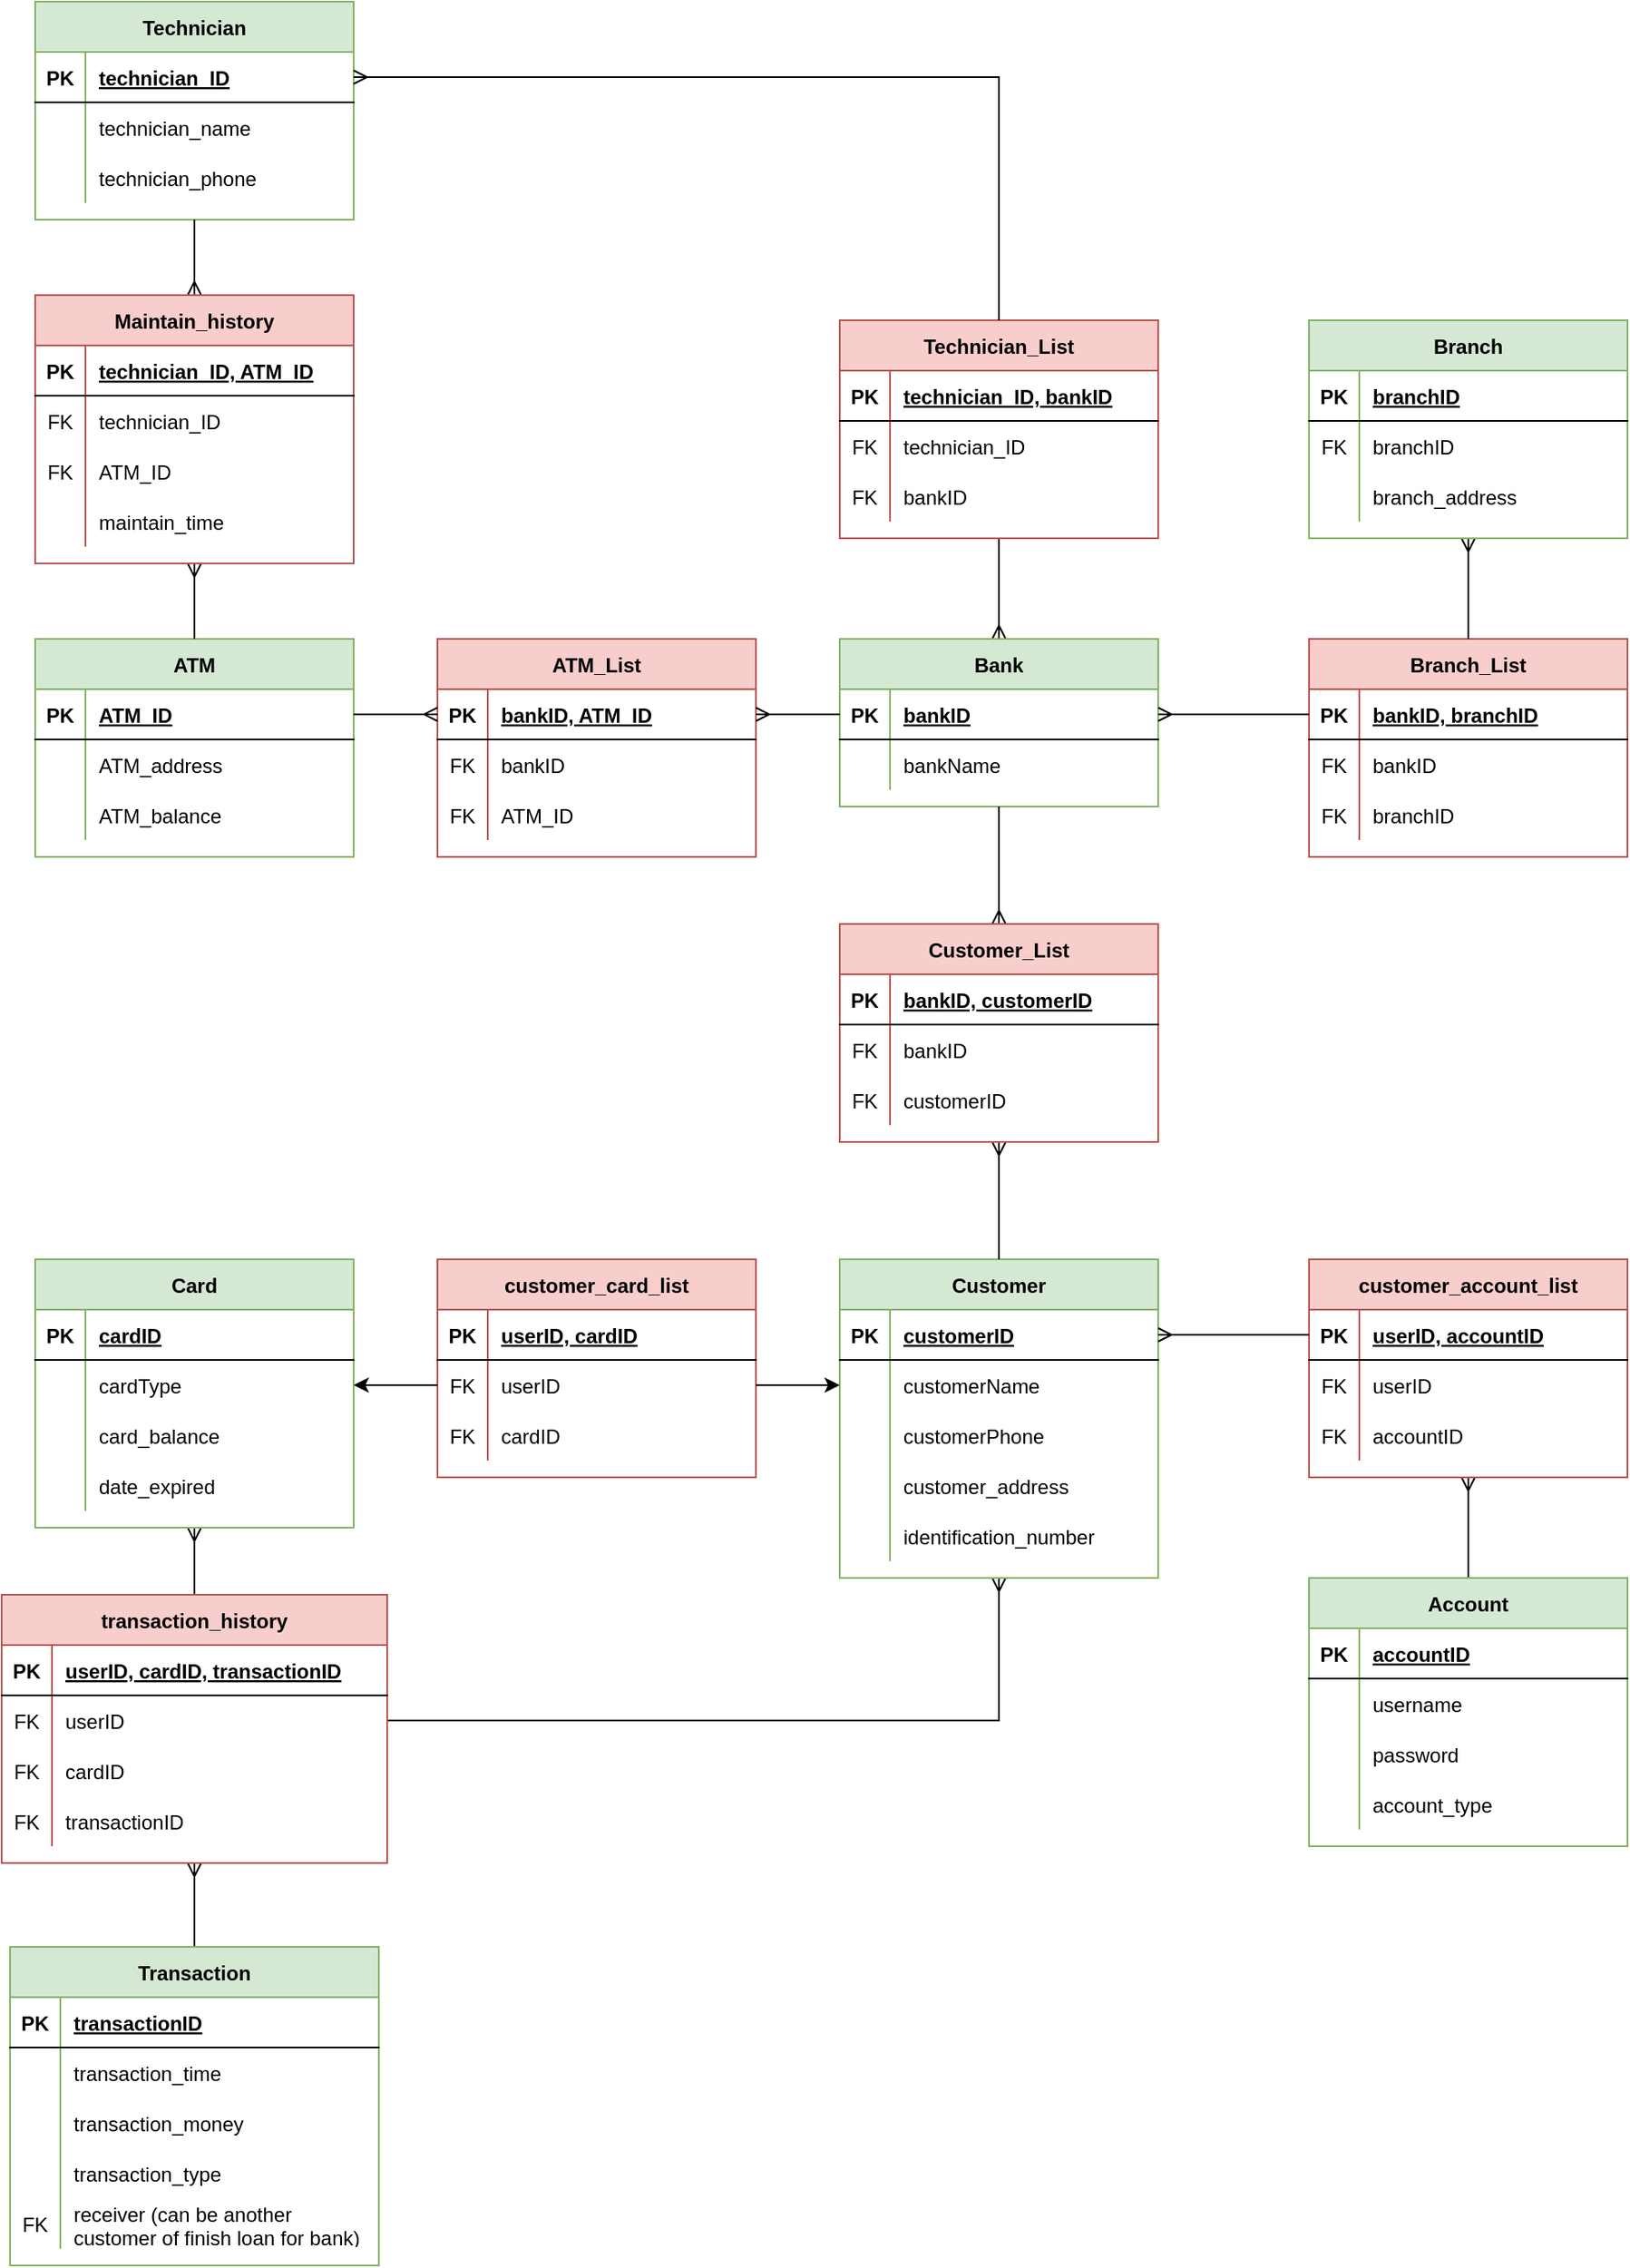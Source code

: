 <mxfile version="20.7.4" type="device" pages="2"><diagram id="R2lEEEUBdFMjLlhIrx00" name="Trien_khai_tren_db"><mxGraphModel dx="1199" dy="1769" grid="1" gridSize="10" guides="1" tooltips="1" connect="1" arrows="1" fold="1" page="1" pageScale="1" pageWidth="850" pageHeight="1100" math="0" shadow="0" extFonts="Permanent Marker^https://fonts.googleapis.com/css?family=Permanent+Marker"><root><mxCell id="0"/><mxCell id="1" parent="0"/><mxCell id="N8uUQTrHO4WVvH7Crt3k-11" style="edgeStyle=orthogonalEdgeStyle;rounded=0;orthogonalLoop=1;jettySize=auto;html=1;entryX=0.5;entryY=0;entryDx=0;entryDy=0;startArrow=ERmany;startFill=0;endArrow=none;endFill=0;" parent="1" source="vf0Wz1kcMmsnctoBhGml-1" target="N8uUQTrHO4WVvH7Crt3k-1" edge="1"><mxGeometry relative="1" as="geometry"/></mxCell><mxCell id="vf0Wz1kcMmsnctoBhGml-1" value="Card" style="shape=table;startSize=30;container=1;collapsible=1;childLayout=tableLayout;fixedRows=1;rowLines=0;fontStyle=1;align=center;resizeLast=1;fillColor=#d5e8d4;strokeColor=#82b366;" parent="1" vertex="1"><mxGeometry x="160" y="450" width="190" height="160" as="geometry"/></mxCell><mxCell id="vf0Wz1kcMmsnctoBhGml-2" value="" style="shape=tableRow;horizontal=0;startSize=0;swimlaneHead=0;swimlaneBody=0;fillColor=none;collapsible=0;dropTarget=0;points=[[0,0.5],[1,0.5]];portConstraint=eastwest;top=0;left=0;right=0;bottom=1;" parent="vf0Wz1kcMmsnctoBhGml-1" vertex="1"><mxGeometry y="30" width="190" height="30" as="geometry"/></mxCell><mxCell id="vf0Wz1kcMmsnctoBhGml-3" value="PK" style="shape=partialRectangle;connectable=0;fillColor=none;top=0;left=0;bottom=0;right=0;fontStyle=1;overflow=hidden;" parent="vf0Wz1kcMmsnctoBhGml-2" vertex="1"><mxGeometry width="30" height="30" as="geometry"><mxRectangle width="30" height="30" as="alternateBounds"/></mxGeometry></mxCell><mxCell id="vf0Wz1kcMmsnctoBhGml-4" value="cardID" style="shape=partialRectangle;connectable=0;fillColor=none;top=0;left=0;bottom=0;right=0;align=left;spacingLeft=6;fontStyle=5;overflow=hidden;" parent="vf0Wz1kcMmsnctoBhGml-2" vertex="1"><mxGeometry x="30" width="160" height="30" as="geometry"><mxRectangle width="160" height="30" as="alternateBounds"/></mxGeometry></mxCell><mxCell id="vf0Wz1kcMmsnctoBhGml-5" value="" style="shape=tableRow;horizontal=0;startSize=0;swimlaneHead=0;swimlaneBody=0;fillColor=none;collapsible=0;dropTarget=0;points=[[0,0.5],[1,0.5]];portConstraint=eastwest;top=0;left=0;right=0;bottom=0;" parent="vf0Wz1kcMmsnctoBhGml-1" vertex="1"><mxGeometry y="60" width="190" height="30" as="geometry"/></mxCell><mxCell id="vf0Wz1kcMmsnctoBhGml-6" value="" style="shape=partialRectangle;connectable=0;fillColor=none;top=0;left=0;bottom=0;right=0;editable=1;overflow=hidden;" parent="vf0Wz1kcMmsnctoBhGml-5" vertex="1"><mxGeometry width="30" height="30" as="geometry"><mxRectangle width="30" height="30" as="alternateBounds"/></mxGeometry></mxCell><mxCell id="vf0Wz1kcMmsnctoBhGml-7" value="cardType" style="shape=partialRectangle;connectable=0;fillColor=none;top=0;left=0;bottom=0;right=0;align=left;spacingLeft=6;overflow=hidden;" parent="vf0Wz1kcMmsnctoBhGml-5" vertex="1"><mxGeometry x="30" width="160" height="30" as="geometry"><mxRectangle width="160" height="30" as="alternateBounds"/></mxGeometry></mxCell><mxCell id="vf0Wz1kcMmsnctoBhGml-11" value="" style="shape=tableRow;horizontal=0;startSize=0;swimlaneHead=0;swimlaneBody=0;fillColor=none;collapsible=0;dropTarget=0;points=[[0,0.5],[1,0.5]];portConstraint=eastwest;top=0;left=0;right=0;bottom=0;" parent="vf0Wz1kcMmsnctoBhGml-1" vertex="1"><mxGeometry y="90" width="190" height="30" as="geometry"/></mxCell><mxCell id="vf0Wz1kcMmsnctoBhGml-12" value="" style="shape=partialRectangle;connectable=0;fillColor=none;top=0;left=0;bottom=0;right=0;editable=1;overflow=hidden;" parent="vf0Wz1kcMmsnctoBhGml-11" vertex="1"><mxGeometry width="30" height="30" as="geometry"><mxRectangle width="30" height="30" as="alternateBounds"/></mxGeometry></mxCell><mxCell id="vf0Wz1kcMmsnctoBhGml-13" value="card_balance" style="shape=partialRectangle;connectable=0;fillColor=none;top=0;left=0;bottom=0;right=0;align=left;spacingLeft=6;overflow=hidden;" parent="vf0Wz1kcMmsnctoBhGml-11" vertex="1"><mxGeometry x="30" width="160" height="30" as="geometry"><mxRectangle width="160" height="30" as="alternateBounds"/></mxGeometry></mxCell><mxCell id="vf0Wz1kcMmsnctoBhGml-8" value="" style="shape=tableRow;horizontal=0;startSize=0;swimlaneHead=0;swimlaneBody=0;fillColor=none;collapsible=0;dropTarget=0;points=[[0,0.5],[1,0.5]];portConstraint=eastwest;top=0;left=0;right=0;bottom=0;" parent="vf0Wz1kcMmsnctoBhGml-1" vertex="1"><mxGeometry y="120" width="190" height="30" as="geometry"/></mxCell><mxCell id="vf0Wz1kcMmsnctoBhGml-9" value="" style="shape=partialRectangle;connectable=0;fillColor=none;top=0;left=0;bottom=0;right=0;editable=1;overflow=hidden;" parent="vf0Wz1kcMmsnctoBhGml-8" vertex="1"><mxGeometry width="30" height="30" as="geometry"><mxRectangle width="30" height="30" as="alternateBounds"/></mxGeometry></mxCell><mxCell id="vf0Wz1kcMmsnctoBhGml-10" value="date_expired" style="shape=partialRectangle;connectable=0;fillColor=none;top=0;left=0;bottom=0;right=0;align=left;spacingLeft=6;overflow=hidden;" parent="vf0Wz1kcMmsnctoBhGml-8" vertex="1"><mxGeometry x="30" width="160" height="30" as="geometry"><mxRectangle width="160" height="30" as="alternateBounds"/></mxGeometry></mxCell><mxCell id="N8uUQTrHO4WVvH7Crt3k-12" style="edgeStyle=orthogonalEdgeStyle;rounded=0;orthogonalLoop=1;jettySize=auto;html=1;entryX=1;entryY=0.5;entryDx=0;entryDy=0;startArrow=ERmany;startFill=0;endArrow=none;endFill=0;" parent="1" source="vf0Wz1kcMmsnctoBhGml-14" target="N8uUQTrHO4WVvH7Crt3k-5" edge="1"><mxGeometry relative="1" as="geometry"/></mxCell><mxCell id="vf0Wz1kcMmsnctoBhGml-14" value="Customer" style="shape=table;startSize=30;container=1;collapsible=1;childLayout=tableLayout;fixedRows=1;rowLines=0;fontStyle=1;align=center;resizeLast=1;fillColor=#d5e8d4;strokeColor=#82b366;" parent="1" vertex="1"><mxGeometry x="640" y="450" width="190" height="190" as="geometry"/></mxCell><mxCell id="vf0Wz1kcMmsnctoBhGml-15" value="" style="shape=tableRow;horizontal=0;startSize=0;swimlaneHead=0;swimlaneBody=0;fillColor=none;collapsible=0;dropTarget=0;points=[[0,0.5],[1,0.5]];portConstraint=eastwest;top=0;left=0;right=0;bottom=1;" parent="vf0Wz1kcMmsnctoBhGml-14" vertex="1"><mxGeometry y="30" width="190" height="30" as="geometry"/></mxCell><mxCell id="vf0Wz1kcMmsnctoBhGml-16" value="PK" style="shape=partialRectangle;connectable=0;fillColor=none;top=0;left=0;bottom=0;right=0;fontStyle=1;overflow=hidden;" parent="vf0Wz1kcMmsnctoBhGml-15" vertex="1"><mxGeometry width="30" height="30" as="geometry"><mxRectangle width="30" height="30" as="alternateBounds"/></mxGeometry></mxCell><mxCell id="vf0Wz1kcMmsnctoBhGml-17" value="customerID" style="shape=partialRectangle;connectable=0;fillColor=none;top=0;left=0;bottom=0;right=0;align=left;spacingLeft=6;fontStyle=5;overflow=hidden;" parent="vf0Wz1kcMmsnctoBhGml-15" vertex="1"><mxGeometry x="30" width="160" height="30" as="geometry"><mxRectangle width="160" height="30" as="alternateBounds"/></mxGeometry></mxCell><mxCell id="vf0Wz1kcMmsnctoBhGml-18" value="" style="shape=tableRow;horizontal=0;startSize=0;swimlaneHead=0;swimlaneBody=0;fillColor=none;collapsible=0;dropTarget=0;points=[[0,0.5],[1,0.5]];portConstraint=eastwest;top=0;left=0;right=0;bottom=0;" parent="vf0Wz1kcMmsnctoBhGml-14" vertex="1"><mxGeometry y="60" width="190" height="30" as="geometry"/></mxCell><mxCell id="vf0Wz1kcMmsnctoBhGml-19" value="" style="shape=partialRectangle;connectable=0;fillColor=none;top=0;left=0;bottom=0;right=0;editable=1;overflow=hidden;" parent="vf0Wz1kcMmsnctoBhGml-18" vertex="1"><mxGeometry width="30" height="30" as="geometry"><mxRectangle width="30" height="30" as="alternateBounds"/></mxGeometry></mxCell><mxCell id="vf0Wz1kcMmsnctoBhGml-20" value="customerName" style="shape=partialRectangle;connectable=0;fillColor=none;top=0;left=0;bottom=0;right=0;align=left;spacingLeft=6;overflow=hidden;" parent="vf0Wz1kcMmsnctoBhGml-18" vertex="1"><mxGeometry x="30" width="160" height="30" as="geometry"><mxRectangle width="160" height="30" as="alternateBounds"/></mxGeometry></mxCell><mxCell id="vf0Wz1kcMmsnctoBhGml-21" value="" style="shape=tableRow;horizontal=0;startSize=0;swimlaneHead=0;swimlaneBody=0;fillColor=none;collapsible=0;dropTarget=0;points=[[0,0.5],[1,0.5]];portConstraint=eastwest;top=0;left=0;right=0;bottom=0;" parent="vf0Wz1kcMmsnctoBhGml-14" vertex="1"><mxGeometry y="90" width="190" height="30" as="geometry"/></mxCell><mxCell id="vf0Wz1kcMmsnctoBhGml-22" value="" style="shape=partialRectangle;connectable=0;fillColor=none;top=0;left=0;bottom=0;right=0;editable=1;overflow=hidden;" parent="vf0Wz1kcMmsnctoBhGml-21" vertex="1"><mxGeometry width="30" height="30" as="geometry"><mxRectangle width="30" height="30" as="alternateBounds"/></mxGeometry></mxCell><mxCell id="vf0Wz1kcMmsnctoBhGml-23" value="customerPhone" style="shape=partialRectangle;connectable=0;fillColor=none;top=0;left=0;bottom=0;right=0;align=left;spacingLeft=6;overflow=hidden;" parent="vf0Wz1kcMmsnctoBhGml-21" vertex="1"><mxGeometry x="30" width="160" height="30" as="geometry"><mxRectangle width="160" height="30" as="alternateBounds"/></mxGeometry></mxCell><mxCell id="vf0Wz1kcMmsnctoBhGml-24" value="" style="shape=tableRow;horizontal=0;startSize=0;swimlaneHead=0;swimlaneBody=0;fillColor=none;collapsible=0;dropTarget=0;points=[[0,0.5],[1,0.5]];portConstraint=eastwest;top=0;left=0;right=0;bottom=0;" parent="vf0Wz1kcMmsnctoBhGml-14" vertex="1"><mxGeometry y="120" width="190" height="30" as="geometry"/></mxCell><mxCell id="vf0Wz1kcMmsnctoBhGml-25" value="" style="shape=partialRectangle;connectable=0;fillColor=none;top=0;left=0;bottom=0;right=0;editable=1;overflow=hidden;" parent="vf0Wz1kcMmsnctoBhGml-24" vertex="1"><mxGeometry width="30" height="30" as="geometry"><mxRectangle width="30" height="30" as="alternateBounds"/></mxGeometry></mxCell><mxCell id="vf0Wz1kcMmsnctoBhGml-26" value="customer_address" style="shape=partialRectangle;connectable=0;fillColor=none;top=0;left=0;bottom=0;right=0;align=left;spacingLeft=6;overflow=hidden;" parent="vf0Wz1kcMmsnctoBhGml-24" vertex="1"><mxGeometry x="30" width="160" height="30" as="geometry"><mxRectangle width="160" height="30" as="alternateBounds"/></mxGeometry></mxCell><mxCell id="vf0Wz1kcMmsnctoBhGml-27" value="" style="shape=tableRow;horizontal=0;startSize=0;swimlaneHead=0;swimlaneBody=0;fillColor=none;collapsible=0;dropTarget=0;points=[[0,0.5],[1,0.5]];portConstraint=eastwest;top=0;left=0;right=0;bottom=0;" parent="vf0Wz1kcMmsnctoBhGml-14" vertex="1"><mxGeometry y="150" width="190" height="30" as="geometry"/></mxCell><mxCell id="vf0Wz1kcMmsnctoBhGml-28" value="" style="shape=partialRectangle;connectable=0;fillColor=none;top=0;left=0;bottom=0;right=0;editable=1;overflow=hidden;" parent="vf0Wz1kcMmsnctoBhGml-27" vertex="1"><mxGeometry width="30" height="30" as="geometry"><mxRectangle width="30" height="30" as="alternateBounds"/></mxGeometry></mxCell><mxCell id="vf0Wz1kcMmsnctoBhGml-29" value="identification_number" style="shape=partialRectangle;connectable=0;fillColor=none;top=0;left=0;bottom=0;right=0;align=left;spacingLeft=6;overflow=hidden;" parent="vf0Wz1kcMmsnctoBhGml-27" vertex="1"><mxGeometry x="30" width="160" height="30" as="geometry"><mxRectangle width="160" height="30" as="alternateBounds"/></mxGeometry></mxCell><mxCell id="vf0Wz1kcMmsnctoBhGml-30" value="customer_card_list" style="shape=table;startSize=30;container=1;collapsible=1;childLayout=tableLayout;fixedRows=1;rowLines=0;fontStyle=1;align=center;resizeLast=1;fillColor=#f8cecc;strokeColor=#b85450;" parent="1" vertex="1"><mxGeometry x="400" y="450" width="190" height="130" as="geometry"/></mxCell><mxCell id="vf0Wz1kcMmsnctoBhGml-31" value="" style="shape=tableRow;horizontal=0;startSize=0;swimlaneHead=0;swimlaneBody=0;fillColor=none;collapsible=0;dropTarget=0;points=[[0,0.5],[1,0.5]];portConstraint=eastwest;top=0;left=0;right=0;bottom=1;" parent="vf0Wz1kcMmsnctoBhGml-30" vertex="1"><mxGeometry y="30" width="190" height="30" as="geometry"/></mxCell><mxCell id="vf0Wz1kcMmsnctoBhGml-32" value="PK" style="shape=partialRectangle;connectable=0;fillColor=none;top=0;left=0;bottom=0;right=0;fontStyle=1;overflow=hidden;" parent="vf0Wz1kcMmsnctoBhGml-31" vertex="1"><mxGeometry width="30" height="30" as="geometry"><mxRectangle width="30" height="30" as="alternateBounds"/></mxGeometry></mxCell><mxCell id="vf0Wz1kcMmsnctoBhGml-33" value="userID, cardID" style="shape=partialRectangle;connectable=0;fillColor=none;top=0;left=0;bottom=0;right=0;align=left;spacingLeft=6;fontStyle=5;overflow=hidden;" parent="vf0Wz1kcMmsnctoBhGml-31" vertex="1"><mxGeometry x="30" width="160" height="30" as="geometry"><mxRectangle width="160" height="30" as="alternateBounds"/></mxGeometry></mxCell><mxCell id="vf0Wz1kcMmsnctoBhGml-34" value="" style="shape=tableRow;horizontal=0;startSize=0;swimlaneHead=0;swimlaneBody=0;fillColor=none;collapsible=0;dropTarget=0;points=[[0,0.5],[1,0.5]];portConstraint=eastwest;top=0;left=0;right=0;bottom=0;" parent="vf0Wz1kcMmsnctoBhGml-30" vertex="1"><mxGeometry y="60" width="190" height="30" as="geometry"/></mxCell><mxCell id="vf0Wz1kcMmsnctoBhGml-35" value="FK" style="shape=partialRectangle;connectable=0;fillColor=none;top=0;left=0;bottom=0;right=0;editable=1;overflow=hidden;" parent="vf0Wz1kcMmsnctoBhGml-34" vertex="1"><mxGeometry width="30" height="30" as="geometry"><mxRectangle width="30" height="30" as="alternateBounds"/></mxGeometry></mxCell><mxCell id="vf0Wz1kcMmsnctoBhGml-36" value="userID" style="shape=partialRectangle;connectable=0;fillColor=none;top=0;left=0;bottom=0;right=0;align=left;spacingLeft=6;overflow=hidden;" parent="vf0Wz1kcMmsnctoBhGml-34" vertex="1"><mxGeometry x="30" width="160" height="30" as="geometry"><mxRectangle width="160" height="30" as="alternateBounds"/></mxGeometry></mxCell><mxCell id="vf0Wz1kcMmsnctoBhGml-37" value="" style="shape=tableRow;horizontal=0;startSize=0;swimlaneHead=0;swimlaneBody=0;fillColor=none;collapsible=0;dropTarget=0;points=[[0,0.5],[1,0.5]];portConstraint=eastwest;top=0;left=0;right=0;bottom=0;" parent="vf0Wz1kcMmsnctoBhGml-30" vertex="1"><mxGeometry y="90" width="190" height="30" as="geometry"/></mxCell><mxCell id="vf0Wz1kcMmsnctoBhGml-38" value="FK" style="shape=partialRectangle;connectable=0;fillColor=none;top=0;left=0;bottom=0;right=0;editable=1;overflow=hidden;" parent="vf0Wz1kcMmsnctoBhGml-37" vertex="1"><mxGeometry width="30" height="30" as="geometry"><mxRectangle width="30" height="30" as="alternateBounds"/></mxGeometry></mxCell><mxCell id="vf0Wz1kcMmsnctoBhGml-39" value="cardID" style="shape=partialRectangle;connectable=0;fillColor=none;top=0;left=0;bottom=0;right=0;align=left;spacingLeft=6;overflow=hidden;" parent="vf0Wz1kcMmsnctoBhGml-37" vertex="1"><mxGeometry x="30" width="160" height="30" as="geometry"><mxRectangle width="160" height="30" as="alternateBounds"/></mxGeometry></mxCell><mxCell id="vf0Wz1kcMmsnctoBhGml-44" style="edgeStyle=orthogonalEdgeStyle;rounded=0;orthogonalLoop=1;jettySize=auto;html=1;exitX=0;exitY=0.5;exitDx=0;exitDy=0;entryX=1;entryY=0.5;entryDx=0;entryDy=0;" parent="1" source="vf0Wz1kcMmsnctoBhGml-34" target="vf0Wz1kcMmsnctoBhGml-5" edge="1"><mxGeometry relative="1" as="geometry"/></mxCell><mxCell id="vf0Wz1kcMmsnctoBhGml-45" style="edgeStyle=orthogonalEdgeStyle;rounded=0;orthogonalLoop=1;jettySize=auto;html=1;entryX=0;entryY=0.5;entryDx=0;entryDy=0;exitX=1;exitY=0.5;exitDx=0;exitDy=0;" parent="1" source="vf0Wz1kcMmsnctoBhGml-34" target="vf0Wz1kcMmsnctoBhGml-18" edge="1"><mxGeometry relative="1" as="geometry"/></mxCell><mxCell id="N8uUQTrHO4WVvH7Crt3k-45" style="edgeStyle=orthogonalEdgeStyle;rounded=0;orthogonalLoop=1;jettySize=auto;html=1;entryX=0.5;entryY=0;entryDx=0;entryDy=0;startArrow=ERmany;startFill=0;endArrow=none;endFill=0;" parent="1" source="N8uUQTrHO4WVvH7Crt3k-1" target="N8uUQTrHO4WVvH7Crt3k-16" edge="1"><mxGeometry relative="1" as="geometry"/></mxCell><mxCell id="N8uUQTrHO4WVvH7Crt3k-1" value="transaction_history" style="shape=table;startSize=30;container=1;collapsible=1;childLayout=tableLayout;fixedRows=1;rowLines=0;fontStyle=1;align=center;resizeLast=1;fillColor=#f8cecc;strokeColor=#b85450;" parent="1" vertex="1"><mxGeometry x="140" y="650" width="230" height="160" as="geometry"/></mxCell><mxCell id="N8uUQTrHO4WVvH7Crt3k-2" value="" style="shape=tableRow;horizontal=0;startSize=0;swimlaneHead=0;swimlaneBody=0;fillColor=none;collapsible=0;dropTarget=0;points=[[0,0.5],[1,0.5]];portConstraint=eastwest;top=0;left=0;right=0;bottom=1;" parent="N8uUQTrHO4WVvH7Crt3k-1" vertex="1"><mxGeometry y="30" width="230" height="30" as="geometry"/></mxCell><mxCell id="N8uUQTrHO4WVvH7Crt3k-3" value="PK" style="shape=partialRectangle;connectable=0;fillColor=none;top=0;left=0;bottom=0;right=0;fontStyle=1;overflow=hidden;" parent="N8uUQTrHO4WVvH7Crt3k-2" vertex="1"><mxGeometry width="30" height="30" as="geometry"><mxRectangle width="30" height="30" as="alternateBounds"/></mxGeometry></mxCell><mxCell id="N8uUQTrHO4WVvH7Crt3k-4" value="userID, cardID, transactionID" style="shape=partialRectangle;connectable=0;fillColor=none;top=0;left=0;bottom=0;right=0;align=left;spacingLeft=6;fontStyle=5;overflow=hidden;" parent="N8uUQTrHO4WVvH7Crt3k-2" vertex="1"><mxGeometry x="30" width="200" height="30" as="geometry"><mxRectangle width="200" height="30" as="alternateBounds"/></mxGeometry></mxCell><mxCell id="N8uUQTrHO4WVvH7Crt3k-5" value="" style="shape=tableRow;horizontal=0;startSize=0;swimlaneHead=0;swimlaneBody=0;fillColor=none;collapsible=0;dropTarget=0;points=[[0,0.5],[1,0.5]];portConstraint=eastwest;top=0;left=0;right=0;bottom=0;" parent="N8uUQTrHO4WVvH7Crt3k-1" vertex="1"><mxGeometry y="60" width="230" height="30" as="geometry"/></mxCell><mxCell id="N8uUQTrHO4WVvH7Crt3k-6" value="FK" style="shape=partialRectangle;connectable=0;fillColor=none;top=0;left=0;bottom=0;right=0;editable=1;overflow=hidden;" parent="N8uUQTrHO4WVvH7Crt3k-5" vertex="1"><mxGeometry width="30" height="30" as="geometry"><mxRectangle width="30" height="30" as="alternateBounds"/></mxGeometry></mxCell><mxCell id="N8uUQTrHO4WVvH7Crt3k-7" value="userID" style="shape=partialRectangle;connectable=0;fillColor=none;top=0;left=0;bottom=0;right=0;align=left;spacingLeft=6;overflow=hidden;" parent="N8uUQTrHO4WVvH7Crt3k-5" vertex="1"><mxGeometry x="30" width="200" height="30" as="geometry"><mxRectangle width="200" height="30" as="alternateBounds"/></mxGeometry></mxCell><mxCell id="N8uUQTrHO4WVvH7Crt3k-8" value="" style="shape=tableRow;horizontal=0;startSize=0;swimlaneHead=0;swimlaneBody=0;fillColor=none;collapsible=0;dropTarget=0;points=[[0,0.5],[1,0.5]];portConstraint=eastwest;top=0;left=0;right=0;bottom=0;" parent="N8uUQTrHO4WVvH7Crt3k-1" vertex="1"><mxGeometry y="90" width="230" height="30" as="geometry"/></mxCell><mxCell id="N8uUQTrHO4WVvH7Crt3k-9" value="FK" style="shape=partialRectangle;connectable=0;fillColor=none;top=0;left=0;bottom=0;right=0;editable=1;overflow=hidden;" parent="N8uUQTrHO4WVvH7Crt3k-8" vertex="1"><mxGeometry width="30" height="30" as="geometry"><mxRectangle width="30" height="30" as="alternateBounds"/></mxGeometry></mxCell><mxCell id="N8uUQTrHO4WVvH7Crt3k-10" value="cardID" style="shape=partialRectangle;connectable=0;fillColor=none;top=0;left=0;bottom=0;right=0;align=left;spacingLeft=6;overflow=hidden;" parent="N8uUQTrHO4WVvH7Crt3k-8" vertex="1"><mxGeometry x="30" width="200" height="30" as="geometry"><mxRectangle width="200" height="30" as="alternateBounds"/></mxGeometry></mxCell><mxCell id="N8uUQTrHO4WVvH7Crt3k-13" value="" style="shape=tableRow;horizontal=0;startSize=0;swimlaneHead=0;swimlaneBody=0;fillColor=none;collapsible=0;dropTarget=0;points=[[0,0.5],[1,0.5]];portConstraint=eastwest;top=0;left=0;right=0;bottom=0;" parent="N8uUQTrHO4WVvH7Crt3k-1" vertex="1"><mxGeometry y="120" width="230" height="30" as="geometry"/></mxCell><mxCell id="N8uUQTrHO4WVvH7Crt3k-14" value="FK" style="shape=partialRectangle;connectable=0;fillColor=none;top=0;left=0;bottom=0;right=0;editable=1;overflow=hidden;" parent="N8uUQTrHO4WVvH7Crt3k-13" vertex="1"><mxGeometry width="30" height="30" as="geometry"><mxRectangle width="30" height="30" as="alternateBounds"/></mxGeometry></mxCell><mxCell id="N8uUQTrHO4WVvH7Crt3k-15" value="transactionID" style="shape=partialRectangle;connectable=0;fillColor=none;top=0;left=0;bottom=0;right=0;align=left;spacingLeft=6;overflow=hidden;" parent="N8uUQTrHO4WVvH7Crt3k-13" vertex="1"><mxGeometry x="30" width="200" height="30" as="geometry"><mxRectangle width="200" height="30" as="alternateBounds"/></mxGeometry></mxCell><mxCell id="N8uUQTrHO4WVvH7Crt3k-16" value="Transaction" style="shape=table;startSize=30;container=1;collapsible=1;childLayout=tableLayout;fixedRows=1;rowLines=0;fontStyle=1;align=center;resizeLast=1;fillColor=#d5e8d4;strokeColor=#82b366;" parent="1" vertex="1"><mxGeometry x="145" y="860" width="220" height="190" as="geometry"/></mxCell><mxCell id="N8uUQTrHO4WVvH7Crt3k-17" value="" style="shape=tableRow;horizontal=0;startSize=0;swimlaneHead=0;swimlaneBody=0;fillColor=none;collapsible=0;dropTarget=0;points=[[0,0.5],[1,0.5]];portConstraint=eastwest;top=0;left=0;right=0;bottom=1;" parent="N8uUQTrHO4WVvH7Crt3k-16" vertex="1"><mxGeometry y="30" width="220" height="30" as="geometry"/></mxCell><mxCell id="N8uUQTrHO4WVvH7Crt3k-18" value="PK" style="shape=partialRectangle;connectable=0;fillColor=none;top=0;left=0;bottom=0;right=0;fontStyle=1;overflow=hidden;" parent="N8uUQTrHO4WVvH7Crt3k-17" vertex="1"><mxGeometry width="30" height="30" as="geometry"><mxRectangle width="30" height="30" as="alternateBounds"/></mxGeometry></mxCell><mxCell id="N8uUQTrHO4WVvH7Crt3k-19" value="transactionID" style="shape=partialRectangle;connectable=0;fillColor=none;top=0;left=0;bottom=0;right=0;align=left;spacingLeft=6;fontStyle=5;overflow=hidden;" parent="N8uUQTrHO4WVvH7Crt3k-17" vertex="1"><mxGeometry x="30" width="190" height="30" as="geometry"><mxRectangle width="190" height="30" as="alternateBounds"/></mxGeometry></mxCell><mxCell id="N8uUQTrHO4WVvH7Crt3k-20" value="" style="shape=tableRow;horizontal=0;startSize=0;swimlaneHead=0;swimlaneBody=0;fillColor=none;collapsible=0;dropTarget=0;points=[[0,0.5],[1,0.5]];portConstraint=eastwest;top=0;left=0;right=0;bottom=0;" parent="N8uUQTrHO4WVvH7Crt3k-16" vertex="1"><mxGeometry y="60" width="220" height="30" as="geometry"/></mxCell><mxCell id="N8uUQTrHO4WVvH7Crt3k-21" value="" style="shape=partialRectangle;connectable=0;fillColor=none;top=0;left=0;bottom=0;right=0;editable=1;overflow=hidden;" parent="N8uUQTrHO4WVvH7Crt3k-20" vertex="1"><mxGeometry width="30" height="30" as="geometry"><mxRectangle width="30" height="30" as="alternateBounds"/></mxGeometry></mxCell><mxCell id="N8uUQTrHO4WVvH7Crt3k-22" value="transaction_time" style="shape=partialRectangle;connectable=0;fillColor=none;top=0;left=0;bottom=0;right=0;align=left;spacingLeft=6;overflow=hidden;" parent="N8uUQTrHO4WVvH7Crt3k-20" vertex="1"><mxGeometry x="30" width="190" height="30" as="geometry"><mxRectangle width="190" height="30" as="alternateBounds"/></mxGeometry></mxCell><mxCell id="N8uUQTrHO4WVvH7Crt3k-23" value="" style="shape=tableRow;horizontal=0;startSize=0;swimlaneHead=0;swimlaneBody=0;fillColor=none;collapsible=0;dropTarget=0;points=[[0,0.5],[1,0.5]];portConstraint=eastwest;top=0;left=0;right=0;bottom=0;" parent="N8uUQTrHO4WVvH7Crt3k-16" vertex="1"><mxGeometry y="90" width="220" height="30" as="geometry"/></mxCell><mxCell id="N8uUQTrHO4WVvH7Crt3k-24" value="" style="shape=partialRectangle;connectable=0;fillColor=none;top=0;left=0;bottom=0;right=0;editable=1;overflow=hidden;" parent="N8uUQTrHO4WVvH7Crt3k-23" vertex="1"><mxGeometry width="30" height="30" as="geometry"><mxRectangle width="30" height="30" as="alternateBounds"/></mxGeometry></mxCell><mxCell id="N8uUQTrHO4WVvH7Crt3k-25" value="transaction_money" style="shape=partialRectangle;connectable=0;fillColor=none;top=0;left=0;bottom=0;right=0;align=left;spacingLeft=6;overflow=hidden;" parent="N8uUQTrHO4WVvH7Crt3k-23" vertex="1"><mxGeometry x="30" width="190" height="30" as="geometry"><mxRectangle width="190" height="30" as="alternateBounds"/></mxGeometry></mxCell><mxCell id="N8uUQTrHO4WVvH7Crt3k-26" value="" style="shape=tableRow;horizontal=0;startSize=0;swimlaneHead=0;swimlaneBody=0;fillColor=none;collapsible=0;dropTarget=0;points=[[0,0.5],[1,0.5]];portConstraint=eastwest;top=0;left=0;right=0;bottom=0;" parent="N8uUQTrHO4WVvH7Crt3k-16" vertex="1"><mxGeometry y="120" width="220" height="30" as="geometry"/></mxCell><mxCell id="N8uUQTrHO4WVvH7Crt3k-27" value="" style="shape=partialRectangle;connectable=0;fillColor=none;top=0;left=0;bottom=0;right=0;editable=1;overflow=hidden;" parent="N8uUQTrHO4WVvH7Crt3k-26" vertex="1"><mxGeometry width="30" height="30" as="geometry"><mxRectangle width="30" height="30" as="alternateBounds"/></mxGeometry></mxCell><mxCell id="N8uUQTrHO4WVvH7Crt3k-28" value="transaction_type" style="shape=partialRectangle;connectable=0;fillColor=none;top=0;left=0;bottom=0;right=0;align=left;spacingLeft=6;overflow=hidden;" parent="N8uUQTrHO4WVvH7Crt3k-26" vertex="1"><mxGeometry x="30" width="190" height="30" as="geometry"><mxRectangle width="190" height="30" as="alternateBounds"/></mxGeometry></mxCell><mxCell id="N8uUQTrHO4WVvH7Crt3k-42" value="" style="shape=tableRow;horizontal=0;startSize=0;swimlaneHead=0;swimlaneBody=0;fillColor=none;collapsible=0;dropTarget=0;points=[[0,0.5],[1,0.5]];portConstraint=eastwest;top=0;left=0;right=0;bottom=0;whiteSpace=wrap;" parent="N8uUQTrHO4WVvH7Crt3k-16" vertex="1"><mxGeometry y="150" width="220" height="30" as="geometry"/></mxCell><mxCell id="N8uUQTrHO4WVvH7Crt3k-43" value="FK" style="shape=partialRectangle;connectable=0;fillColor=none;top=0;left=0;bottom=0;right=0;editable=1;overflow=hidden;" parent="N8uUQTrHO4WVvH7Crt3k-42" vertex="1"><mxGeometry width="30" height="30" as="geometry"><mxRectangle width="30" height="30" as="alternateBounds"/></mxGeometry></mxCell><mxCell id="N8uUQTrHO4WVvH7Crt3k-44" value="receiver (can be another customer of finish loan for bank)" style="shape=partialRectangle;connectable=0;fillColor=none;top=0;left=0;bottom=0;right=0;align=left;spacingLeft=6;overflow=hidden;whiteSpace=wrap;" parent="N8uUQTrHO4WVvH7Crt3k-42" vertex="1"><mxGeometry x="30" width="190" height="30" as="geometry"><mxRectangle width="190" height="30" as="alternateBounds"/></mxGeometry></mxCell><mxCell id="N8uUQTrHO4WVvH7Crt3k-93" style="edgeStyle=orthogonalEdgeStyle;rounded=0;orthogonalLoop=1;jettySize=auto;html=1;entryX=0.5;entryY=0;entryDx=0;entryDy=0;startArrow=ERmany;startFill=0;endArrow=none;endFill=0;" parent="1" source="N8uUQTrHO4WVvH7Crt3k-72" target="N8uUQTrHO4WVvH7Crt3k-83" edge="1"><mxGeometry relative="1" as="geometry"/></mxCell><mxCell id="N8uUQTrHO4WVvH7Crt3k-72" value="customer_account_list" style="shape=table;startSize=30;container=1;collapsible=1;childLayout=tableLayout;fixedRows=1;rowLines=0;fontStyle=1;align=center;resizeLast=1;fillColor=#f8cecc;strokeColor=#b85450;" parent="1" vertex="1"><mxGeometry x="920" y="450" width="190" height="130" as="geometry"/></mxCell><mxCell id="N8uUQTrHO4WVvH7Crt3k-73" value="" style="shape=tableRow;horizontal=0;startSize=0;swimlaneHead=0;swimlaneBody=0;fillColor=none;collapsible=0;dropTarget=0;points=[[0,0.5],[1,0.5]];portConstraint=eastwest;top=0;left=0;right=0;bottom=1;" parent="N8uUQTrHO4WVvH7Crt3k-72" vertex="1"><mxGeometry y="30" width="190" height="30" as="geometry"/></mxCell><mxCell id="N8uUQTrHO4WVvH7Crt3k-74" value="PK" style="shape=partialRectangle;connectable=0;fillColor=none;top=0;left=0;bottom=0;right=0;fontStyle=1;overflow=hidden;" parent="N8uUQTrHO4WVvH7Crt3k-73" vertex="1"><mxGeometry width="30" height="30" as="geometry"><mxRectangle width="30" height="30" as="alternateBounds"/></mxGeometry></mxCell><mxCell id="N8uUQTrHO4WVvH7Crt3k-75" value="userID, accountID" style="shape=partialRectangle;connectable=0;fillColor=none;top=0;left=0;bottom=0;right=0;align=left;spacingLeft=6;fontStyle=5;overflow=hidden;" parent="N8uUQTrHO4WVvH7Crt3k-73" vertex="1"><mxGeometry x="30" width="160" height="30" as="geometry"><mxRectangle width="160" height="30" as="alternateBounds"/></mxGeometry></mxCell><mxCell id="N8uUQTrHO4WVvH7Crt3k-76" value="" style="shape=tableRow;horizontal=0;startSize=0;swimlaneHead=0;swimlaneBody=0;fillColor=none;collapsible=0;dropTarget=0;points=[[0,0.5],[1,0.5]];portConstraint=eastwest;top=0;left=0;right=0;bottom=0;" parent="N8uUQTrHO4WVvH7Crt3k-72" vertex="1"><mxGeometry y="60" width="190" height="30" as="geometry"/></mxCell><mxCell id="N8uUQTrHO4WVvH7Crt3k-77" value="FK" style="shape=partialRectangle;connectable=0;fillColor=none;top=0;left=0;bottom=0;right=0;editable=1;overflow=hidden;" parent="N8uUQTrHO4WVvH7Crt3k-76" vertex="1"><mxGeometry width="30" height="30" as="geometry"><mxRectangle width="30" height="30" as="alternateBounds"/></mxGeometry></mxCell><mxCell id="N8uUQTrHO4WVvH7Crt3k-78" value="userID" style="shape=partialRectangle;connectable=0;fillColor=none;top=0;left=0;bottom=0;right=0;align=left;spacingLeft=6;overflow=hidden;" parent="N8uUQTrHO4WVvH7Crt3k-76" vertex="1"><mxGeometry x="30" width="160" height="30" as="geometry"><mxRectangle width="160" height="30" as="alternateBounds"/></mxGeometry></mxCell><mxCell id="N8uUQTrHO4WVvH7Crt3k-79" value="" style="shape=tableRow;horizontal=0;startSize=0;swimlaneHead=0;swimlaneBody=0;fillColor=none;collapsible=0;dropTarget=0;points=[[0,0.5],[1,0.5]];portConstraint=eastwest;top=0;left=0;right=0;bottom=0;" parent="N8uUQTrHO4WVvH7Crt3k-72" vertex="1"><mxGeometry y="90" width="190" height="30" as="geometry"/></mxCell><mxCell id="N8uUQTrHO4WVvH7Crt3k-80" value="FK" style="shape=partialRectangle;connectable=0;fillColor=none;top=0;left=0;bottom=0;right=0;editable=1;overflow=hidden;" parent="N8uUQTrHO4WVvH7Crt3k-79" vertex="1"><mxGeometry width="30" height="30" as="geometry"><mxRectangle width="30" height="30" as="alternateBounds"/></mxGeometry></mxCell><mxCell id="N8uUQTrHO4WVvH7Crt3k-81" value="accountID" style="shape=partialRectangle;connectable=0;fillColor=none;top=0;left=0;bottom=0;right=0;align=left;spacingLeft=6;overflow=hidden;" parent="N8uUQTrHO4WVvH7Crt3k-79" vertex="1"><mxGeometry x="30" width="160" height="30" as="geometry"><mxRectangle width="160" height="30" as="alternateBounds"/></mxGeometry></mxCell><mxCell id="N8uUQTrHO4WVvH7Crt3k-82" style="edgeStyle=orthogonalEdgeStyle;rounded=0;orthogonalLoop=1;jettySize=auto;html=1;exitX=1;exitY=0.5;exitDx=0;exitDy=0;entryX=0;entryY=0.5;entryDx=0;entryDy=0;startArrow=ERmany;startFill=0;endArrow=none;endFill=0;" parent="1" source="vf0Wz1kcMmsnctoBhGml-15" target="N8uUQTrHO4WVvH7Crt3k-73" edge="1"><mxGeometry relative="1" as="geometry"/></mxCell><mxCell id="N8uUQTrHO4WVvH7Crt3k-83" value="Account" style="shape=table;startSize=30;container=1;collapsible=1;childLayout=tableLayout;fixedRows=1;rowLines=0;fontStyle=1;align=center;resizeLast=1;fillColor=#d5e8d4;strokeColor=#82b366;" parent="1" vertex="1"><mxGeometry x="920" y="640" width="190" height="160" as="geometry"/></mxCell><mxCell id="N8uUQTrHO4WVvH7Crt3k-84" value="" style="shape=tableRow;horizontal=0;startSize=0;swimlaneHead=0;swimlaneBody=0;fillColor=none;collapsible=0;dropTarget=0;points=[[0,0.5],[1,0.5]];portConstraint=eastwest;top=0;left=0;right=0;bottom=1;" parent="N8uUQTrHO4WVvH7Crt3k-83" vertex="1"><mxGeometry y="30" width="190" height="30" as="geometry"/></mxCell><mxCell id="N8uUQTrHO4WVvH7Crt3k-85" value="PK" style="shape=partialRectangle;connectable=0;fillColor=none;top=0;left=0;bottom=0;right=0;fontStyle=1;overflow=hidden;" parent="N8uUQTrHO4WVvH7Crt3k-84" vertex="1"><mxGeometry width="30" height="30" as="geometry"><mxRectangle width="30" height="30" as="alternateBounds"/></mxGeometry></mxCell><mxCell id="N8uUQTrHO4WVvH7Crt3k-86" value="accountID" style="shape=partialRectangle;connectable=0;fillColor=none;top=0;left=0;bottom=0;right=0;align=left;spacingLeft=6;fontStyle=5;overflow=hidden;" parent="N8uUQTrHO4WVvH7Crt3k-84" vertex="1"><mxGeometry x="30" width="160" height="30" as="geometry"><mxRectangle width="160" height="30" as="alternateBounds"/></mxGeometry></mxCell><mxCell id="N8uUQTrHO4WVvH7Crt3k-87" value="" style="shape=tableRow;horizontal=0;startSize=0;swimlaneHead=0;swimlaneBody=0;fillColor=none;collapsible=0;dropTarget=0;points=[[0,0.5],[1,0.5]];portConstraint=eastwest;top=0;left=0;right=0;bottom=0;" parent="N8uUQTrHO4WVvH7Crt3k-83" vertex="1"><mxGeometry y="60" width="190" height="30" as="geometry"/></mxCell><mxCell id="N8uUQTrHO4WVvH7Crt3k-88" value="" style="shape=partialRectangle;connectable=0;fillColor=none;top=0;left=0;bottom=0;right=0;editable=1;overflow=hidden;" parent="N8uUQTrHO4WVvH7Crt3k-87" vertex="1"><mxGeometry width="30" height="30" as="geometry"><mxRectangle width="30" height="30" as="alternateBounds"/></mxGeometry></mxCell><mxCell id="N8uUQTrHO4WVvH7Crt3k-89" value="username" style="shape=partialRectangle;connectable=0;fillColor=none;top=0;left=0;bottom=0;right=0;align=left;spacingLeft=6;overflow=hidden;" parent="N8uUQTrHO4WVvH7Crt3k-87" vertex="1"><mxGeometry x="30" width="160" height="30" as="geometry"><mxRectangle width="160" height="30" as="alternateBounds"/></mxGeometry></mxCell><mxCell id="N8uUQTrHO4WVvH7Crt3k-90" value="" style="shape=tableRow;horizontal=0;startSize=0;swimlaneHead=0;swimlaneBody=0;fillColor=none;collapsible=0;dropTarget=0;points=[[0,0.5],[1,0.5]];portConstraint=eastwest;top=0;left=0;right=0;bottom=0;" parent="N8uUQTrHO4WVvH7Crt3k-83" vertex="1"><mxGeometry y="90" width="190" height="30" as="geometry"/></mxCell><mxCell id="N8uUQTrHO4WVvH7Crt3k-91" value="" style="shape=partialRectangle;connectable=0;fillColor=none;top=0;left=0;bottom=0;right=0;editable=1;overflow=hidden;" parent="N8uUQTrHO4WVvH7Crt3k-90" vertex="1"><mxGeometry width="30" height="30" as="geometry"><mxRectangle width="30" height="30" as="alternateBounds"/></mxGeometry></mxCell><mxCell id="N8uUQTrHO4WVvH7Crt3k-92" value="password" style="shape=partialRectangle;connectable=0;fillColor=none;top=0;left=0;bottom=0;right=0;align=left;spacingLeft=6;overflow=hidden;" parent="N8uUQTrHO4WVvH7Crt3k-90" vertex="1"><mxGeometry x="30" width="160" height="30" as="geometry"><mxRectangle width="160" height="30" as="alternateBounds"/></mxGeometry></mxCell><mxCell id="N8uUQTrHO4WVvH7Crt3k-94" value="" style="shape=tableRow;horizontal=0;startSize=0;swimlaneHead=0;swimlaneBody=0;fillColor=none;collapsible=0;dropTarget=0;points=[[0,0.5],[1,0.5]];portConstraint=eastwest;top=0;left=0;right=0;bottom=0;" parent="N8uUQTrHO4WVvH7Crt3k-83" vertex="1"><mxGeometry y="120" width="190" height="30" as="geometry"/></mxCell><mxCell id="N8uUQTrHO4WVvH7Crt3k-95" value="" style="shape=partialRectangle;connectable=0;fillColor=none;top=0;left=0;bottom=0;right=0;editable=1;overflow=hidden;" parent="N8uUQTrHO4WVvH7Crt3k-94" vertex="1"><mxGeometry width="30" height="30" as="geometry"><mxRectangle width="30" height="30" as="alternateBounds"/></mxGeometry></mxCell><mxCell id="N8uUQTrHO4WVvH7Crt3k-96" value="account_type" style="shape=partialRectangle;connectable=0;fillColor=none;top=0;left=0;bottom=0;right=0;align=left;spacingLeft=6;overflow=hidden;" parent="N8uUQTrHO4WVvH7Crt3k-94" vertex="1"><mxGeometry x="30" width="160" height="30" as="geometry"><mxRectangle width="160" height="30" as="alternateBounds"/></mxGeometry></mxCell><mxCell id="N8uUQTrHO4WVvH7Crt3k-169" style="edgeStyle=orthogonalEdgeStyle;rounded=0;orthogonalLoop=1;jettySize=auto;html=1;entryX=0.5;entryY=1;entryDx=0;entryDy=0;startArrow=ERmany;startFill=0;endArrow=none;endFill=0;" parent="1" source="N8uUQTrHO4WVvH7Crt3k-97" target="N8uUQTrHO4WVvH7Crt3k-147" edge="1"><mxGeometry relative="1" as="geometry"/></mxCell><mxCell id="N8uUQTrHO4WVvH7Crt3k-97" value="Bank" style="shape=table;startSize=30;container=1;collapsible=1;childLayout=tableLayout;fixedRows=1;rowLines=0;fontStyle=1;align=center;resizeLast=1;fillColor=#d5e8d4;strokeColor=#82b366;" parent="1" vertex="1"><mxGeometry x="640" y="80" width="190" height="100" as="geometry"/></mxCell><mxCell id="N8uUQTrHO4WVvH7Crt3k-98" value="" style="shape=tableRow;horizontal=0;startSize=0;swimlaneHead=0;swimlaneBody=0;fillColor=none;collapsible=0;dropTarget=0;points=[[0,0.5],[1,0.5]];portConstraint=eastwest;top=0;left=0;right=0;bottom=1;" parent="N8uUQTrHO4WVvH7Crt3k-97" vertex="1"><mxGeometry y="30" width="190" height="30" as="geometry"/></mxCell><mxCell id="N8uUQTrHO4WVvH7Crt3k-99" value="PK" style="shape=partialRectangle;connectable=0;fillColor=none;top=0;left=0;bottom=0;right=0;fontStyle=1;overflow=hidden;" parent="N8uUQTrHO4WVvH7Crt3k-98" vertex="1"><mxGeometry width="30" height="30" as="geometry"><mxRectangle width="30" height="30" as="alternateBounds"/></mxGeometry></mxCell><mxCell id="N8uUQTrHO4WVvH7Crt3k-100" value="bankID" style="shape=partialRectangle;connectable=0;fillColor=none;top=0;left=0;bottom=0;right=0;align=left;spacingLeft=6;fontStyle=5;overflow=hidden;" parent="N8uUQTrHO4WVvH7Crt3k-98" vertex="1"><mxGeometry x="30" width="160" height="30" as="geometry"><mxRectangle width="160" height="30" as="alternateBounds"/></mxGeometry></mxCell><mxCell id="N8uUQTrHO4WVvH7Crt3k-101" value="" style="shape=tableRow;horizontal=0;startSize=0;swimlaneHead=0;swimlaneBody=0;fillColor=none;collapsible=0;dropTarget=0;points=[[0,0.5],[1,0.5]];portConstraint=eastwest;top=0;left=0;right=0;bottom=0;" parent="N8uUQTrHO4WVvH7Crt3k-97" vertex="1"><mxGeometry y="60" width="190" height="30" as="geometry"/></mxCell><mxCell id="N8uUQTrHO4WVvH7Crt3k-102" value="" style="shape=partialRectangle;connectable=0;fillColor=none;top=0;left=0;bottom=0;right=0;editable=1;overflow=hidden;" parent="N8uUQTrHO4WVvH7Crt3k-101" vertex="1"><mxGeometry width="30" height="30" as="geometry"><mxRectangle width="30" height="30" as="alternateBounds"/></mxGeometry></mxCell><mxCell id="N8uUQTrHO4WVvH7Crt3k-103" value="bankName" style="shape=partialRectangle;connectable=0;fillColor=none;top=0;left=0;bottom=0;right=0;align=left;spacingLeft=6;overflow=hidden;" parent="N8uUQTrHO4WVvH7Crt3k-101" vertex="1"><mxGeometry x="30" width="160" height="30" as="geometry"><mxRectangle width="160" height="30" as="alternateBounds"/></mxGeometry></mxCell><mxCell id="N8uUQTrHO4WVvH7Crt3k-123" style="edgeStyle=orthogonalEdgeStyle;rounded=0;orthogonalLoop=1;jettySize=auto;html=1;entryX=0.5;entryY=1;entryDx=0;entryDy=0;startArrow=ERmany;startFill=0;endArrow=none;endFill=0;" parent="1" source="N8uUQTrHO4WVvH7Crt3k-113" target="N8uUQTrHO4WVvH7Crt3k-97" edge="1"><mxGeometry relative="1" as="geometry"/></mxCell><mxCell id="N8uUQTrHO4WVvH7Crt3k-124" style="edgeStyle=orthogonalEdgeStyle;rounded=0;orthogonalLoop=1;jettySize=auto;html=1;entryX=0.5;entryY=0;entryDx=0;entryDy=0;startArrow=ERmany;startFill=0;endArrow=none;endFill=0;" parent="1" source="N8uUQTrHO4WVvH7Crt3k-113" target="vf0Wz1kcMmsnctoBhGml-14" edge="1"><mxGeometry relative="1" as="geometry"/></mxCell><mxCell id="N8uUQTrHO4WVvH7Crt3k-113" value="Customer_List" style="shape=table;startSize=30;container=1;collapsible=1;childLayout=tableLayout;fixedRows=1;rowLines=0;fontStyle=1;align=center;resizeLast=1;fillColor=#f8cecc;strokeColor=#b85450;" parent="1" vertex="1"><mxGeometry x="640" y="250" width="190" height="130" as="geometry"/></mxCell><mxCell id="N8uUQTrHO4WVvH7Crt3k-114" value="" style="shape=tableRow;horizontal=0;startSize=0;swimlaneHead=0;swimlaneBody=0;fillColor=none;collapsible=0;dropTarget=0;points=[[0,0.5],[1,0.5]];portConstraint=eastwest;top=0;left=0;right=0;bottom=1;" parent="N8uUQTrHO4WVvH7Crt3k-113" vertex="1"><mxGeometry y="30" width="190" height="30" as="geometry"/></mxCell><mxCell id="N8uUQTrHO4WVvH7Crt3k-115" value="PK" style="shape=partialRectangle;connectable=0;fillColor=none;top=0;left=0;bottom=0;right=0;fontStyle=1;overflow=hidden;" parent="N8uUQTrHO4WVvH7Crt3k-114" vertex="1"><mxGeometry width="30" height="30" as="geometry"><mxRectangle width="30" height="30" as="alternateBounds"/></mxGeometry></mxCell><mxCell id="N8uUQTrHO4WVvH7Crt3k-116" value="bankID, customerID" style="shape=partialRectangle;connectable=0;fillColor=none;top=0;left=0;bottom=0;right=0;align=left;spacingLeft=6;fontStyle=5;overflow=hidden;" parent="N8uUQTrHO4WVvH7Crt3k-114" vertex="1"><mxGeometry x="30" width="160" height="30" as="geometry"><mxRectangle width="160" height="30" as="alternateBounds"/></mxGeometry></mxCell><mxCell id="N8uUQTrHO4WVvH7Crt3k-117" value="" style="shape=tableRow;horizontal=0;startSize=0;swimlaneHead=0;swimlaneBody=0;fillColor=none;collapsible=0;dropTarget=0;points=[[0,0.5],[1,0.5]];portConstraint=eastwest;top=0;left=0;right=0;bottom=0;" parent="N8uUQTrHO4WVvH7Crt3k-113" vertex="1"><mxGeometry y="60" width="190" height="30" as="geometry"/></mxCell><mxCell id="N8uUQTrHO4WVvH7Crt3k-118" value="FK" style="shape=partialRectangle;connectable=0;fillColor=none;top=0;left=0;bottom=0;right=0;editable=1;overflow=hidden;" parent="N8uUQTrHO4WVvH7Crt3k-117" vertex="1"><mxGeometry width="30" height="30" as="geometry"><mxRectangle width="30" height="30" as="alternateBounds"/></mxGeometry></mxCell><mxCell id="N8uUQTrHO4WVvH7Crt3k-119" value="bankID" style="shape=partialRectangle;connectable=0;fillColor=none;top=0;left=0;bottom=0;right=0;align=left;spacingLeft=6;overflow=hidden;" parent="N8uUQTrHO4WVvH7Crt3k-117" vertex="1"><mxGeometry x="30" width="160" height="30" as="geometry"><mxRectangle width="160" height="30" as="alternateBounds"/></mxGeometry></mxCell><mxCell id="N8uUQTrHO4WVvH7Crt3k-120" value="" style="shape=tableRow;horizontal=0;startSize=0;swimlaneHead=0;swimlaneBody=0;fillColor=none;collapsible=0;dropTarget=0;points=[[0,0.5],[1,0.5]];portConstraint=eastwest;top=0;left=0;right=0;bottom=0;" parent="N8uUQTrHO4WVvH7Crt3k-113" vertex="1"><mxGeometry y="90" width="190" height="30" as="geometry"/></mxCell><mxCell id="N8uUQTrHO4WVvH7Crt3k-121" value="FK" style="shape=partialRectangle;connectable=0;fillColor=none;top=0;left=0;bottom=0;right=0;editable=1;overflow=hidden;" parent="N8uUQTrHO4WVvH7Crt3k-120" vertex="1"><mxGeometry width="30" height="30" as="geometry"><mxRectangle width="30" height="30" as="alternateBounds"/></mxGeometry></mxCell><mxCell id="N8uUQTrHO4WVvH7Crt3k-122" value="customerID" style="shape=partialRectangle;connectable=0;fillColor=none;top=0;left=0;bottom=0;right=0;align=left;spacingLeft=6;overflow=hidden;" parent="N8uUQTrHO4WVvH7Crt3k-120" vertex="1"><mxGeometry x="30" width="160" height="30" as="geometry"><mxRectangle width="160" height="30" as="alternateBounds"/></mxGeometry></mxCell><mxCell id="N8uUQTrHO4WVvH7Crt3k-125" value="ATM_List" style="shape=table;startSize=30;container=1;collapsible=1;childLayout=tableLayout;fixedRows=1;rowLines=0;fontStyle=1;align=center;resizeLast=1;fillColor=#f8cecc;strokeColor=#b85450;" parent="1" vertex="1"><mxGeometry x="400" y="80" width="190" height="130" as="geometry"/></mxCell><mxCell id="N8uUQTrHO4WVvH7Crt3k-126" value="" style="shape=tableRow;horizontal=0;startSize=0;swimlaneHead=0;swimlaneBody=0;fillColor=none;collapsible=0;dropTarget=0;points=[[0,0.5],[1,0.5]];portConstraint=eastwest;top=0;left=0;right=0;bottom=1;" parent="N8uUQTrHO4WVvH7Crt3k-125" vertex="1"><mxGeometry y="30" width="190" height="30" as="geometry"/></mxCell><mxCell id="N8uUQTrHO4WVvH7Crt3k-127" value="PK" style="shape=partialRectangle;connectable=0;fillColor=none;top=0;left=0;bottom=0;right=0;fontStyle=1;overflow=hidden;" parent="N8uUQTrHO4WVvH7Crt3k-126" vertex="1"><mxGeometry width="30" height="30" as="geometry"><mxRectangle width="30" height="30" as="alternateBounds"/></mxGeometry></mxCell><mxCell id="N8uUQTrHO4WVvH7Crt3k-128" value="bankID, ATM_ID" style="shape=partialRectangle;connectable=0;fillColor=none;top=0;left=0;bottom=0;right=0;align=left;spacingLeft=6;fontStyle=5;overflow=hidden;" parent="N8uUQTrHO4WVvH7Crt3k-126" vertex="1"><mxGeometry x="30" width="160" height="30" as="geometry"><mxRectangle width="160" height="30" as="alternateBounds"/></mxGeometry></mxCell><mxCell id="N8uUQTrHO4WVvH7Crt3k-129" value="" style="shape=tableRow;horizontal=0;startSize=0;swimlaneHead=0;swimlaneBody=0;fillColor=none;collapsible=0;dropTarget=0;points=[[0,0.5],[1,0.5]];portConstraint=eastwest;top=0;left=0;right=0;bottom=0;" parent="N8uUQTrHO4WVvH7Crt3k-125" vertex="1"><mxGeometry y="60" width="190" height="30" as="geometry"/></mxCell><mxCell id="N8uUQTrHO4WVvH7Crt3k-130" value="FK" style="shape=partialRectangle;connectable=0;fillColor=none;top=0;left=0;bottom=0;right=0;editable=1;overflow=hidden;" parent="N8uUQTrHO4WVvH7Crt3k-129" vertex="1"><mxGeometry width="30" height="30" as="geometry"><mxRectangle width="30" height="30" as="alternateBounds"/></mxGeometry></mxCell><mxCell id="N8uUQTrHO4WVvH7Crt3k-131" value="bankID" style="shape=partialRectangle;connectable=0;fillColor=none;top=0;left=0;bottom=0;right=0;align=left;spacingLeft=6;overflow=hidden;" parent="N8uUQTrHO4WVvH7Crt3k-129" vertex="1"><mxGeometry x="30" width="160" height="30" as="geometry"><mxRectangle width="160" height="30" as="alternateBounds"/></mxGeometry></mxCell><mxCell id="N8uUQTrHO4WVvH7Crt3k-132" value="" style="shape=tableRow;horizontal=0;startSize=0;swimlaneHead=0;swimlaneBody=0;fillColor=none;collapsible=0;dropTarget=0;points=[[0,0.5],[1,0.5]];portConstraint=eastwest;top=0;left=0;right=0;bottom=0;" parent="N8uUQTrHO4WVvH7Crt3k-125" vertex="1"><mxGeometry y="90" width="190" height="30" as="geometry"/></mxCell><mxCell id="N8uUQTrHO4WVvH7Crt3k-133" value="FK" style="shape=partialRectangle;connectable=0;fillColor=none;top=0;left=0;bottom=0;right=0;editable=1;overflow=hidden;" parent="N8uUQTrHO4WVvH7Crt3k-132" vertex="1"><mxGeometry width="30" height="30" as="geometry"><mxRectangle width="30" height="30" as="alternateBounds"/></mxGeometry></mxCell><mxCell id="N8uUQTrHO4WVvH7Crt3k-134" value="ATM_ID" style="shape=partialRectangle;connectable=0;fillColor=none;top=0;left=0;bottom=0;right=0;align=left;spacingLeft=6;overflow=hidden;" parent="N8uUQTrHO4WVvH7Crt3k-132" vertex="1"><mxGeometry x="30" width="160" height="30" as="geometry"><mxRectangle width="160" height="30" as="alternateBounds"/></mxGeometry></mxCell><mxCell id="N8uUQTrHO4WVvH7Crt3k-135" style="edgeStyle=orthogonalEdgeStyle;rounded=0;orthogonalLoop=1;jettySize=auto;html=1;exitX=1;exitY=0.5;exitDx=0;exitDy=0;startArrow=ERmany;startFill=0;endArrow=none;endFill=0;" parent="1" source="N8uUQTrHO4WVvH7Crt3k-126" target="N8uUQTrHO4WVvH7Crt3k-98" edge="1"><mxGeometry relative="1" as="geometry"/></mxCell><mxCell id="N8uUQTrHO4WVvH7Crt3k-136" value="ATM" style="shape=table;startSize=30;container=1;collapsible=1;childLayout=tableLayout;fixedRows=1;rowLines=0;fontStyle=1;align=center;resizeLast=1;fillColor=#d5e8d4;strokeColor=#82b366;" parent="1" vertex="1"><mxGeometry x="160" y="80" width="190" height="130" as="geometry"/></mxCell><mxCell id="N8uUQTrHO4WVvH7Crt3k-137" value="" style="shape=tableRow;horizontal=0;startSize=0;swimlaneHead=0;swimlaneBody=0;fillColor=none;collapsible=0;dropTarget=0;points=[[0,0.5],[1,0.5]];portConstraint=eastwest;top=0;left=0;right=0;bottom=1;" parent="N8uUQTrHO4WVvH7Crt3k-136" vertex="1"><mxGeometry y="30" width="190" height="30" as="geometry"/></mxCell><mxCell id="N8uUQTrHO4WVvH7Crt3k-138" value="PK" style="shape=partialRectangle;connectable=0;fillColor=none;top=0;left=0;bottom=0;right=0;fontStyle=1;overflow=hidden;" parent="N8uUQTrHO4WVvH7Crt3k-137" vertex="1"><mxGeometry width="30" height="30" as="geometry"><mxRectangle width="30" height="30" as="alternateBounds"/></mxGeometry></mxCell><mxCell id="N8uUQTrHO4WVvH7Crt3k-139" value="ATM_ID" style="shape=partialRectangle;connectable=0;fillColor=none;top=0;left=0;bottom=0;right=0;align=left;spacingLeft=6;fontStyle=5;overflow=hidden;" parent="N8uUQTrHO4WVvH7Crt3k-137" vertex="1"><mxGeometry x="30" width="160" height="30" as="geometry"><mxRectangle width="160" height="30" as="alternateBounds"/></mxGeometry></mxCell><mxCell id="N8uUQTrHO4WVvH7Crt3k-140" value="" style="shape=tableRow;horizontal=0;startSize=0;swimlaneHead=0;swimlaneBody=0;fillColor=none;collapsible=0;dropTarget=0;points=[[0,0.5],[1,0.5]];portConstraint=eastwest;top=0;left=0;right=0;bottom=0;" parent="N8uUQTrHO4WVvH7Crt3k-136" vertex="1"><mxGeometry y="60" width="190" height="30" as="geometry"/></mxCell><mxCell id="N8uUQTrHO4WVvH7Crt3k-141" value="" style="shape=partialRectangle;connectable=0;fillColor=none;top=0;left=0;bottom=0;right=0;editable=1;overflow=hidden;" parent="N8uUQTrHO4WVvH7Crt3k-140" vertex="1"><mxGeometry width="30" height="30" as="geometry"><mxRectangle width="30" height="30" as="alternateBounds"/></mxGeometry></mxCell><mxCell id="N8uUQTrHO4WVvH7Crt3k-142" value="ATM_address" style="shape=partialRectangle;connectable=0;fillColor=none;top=0;left=0;bottom=0;right=0;align=left;spacingLeft=6;overflow=hidden;" parent="N8uUQTrHO4WVvH7Crt3k-140" vertex="1"><mxGeometry x="30" width="160" height="30" as="geometry"><mxRectangle width="160" height="30" as="alternateBounds"/></mxGeometry></mxCell><mxCell id="N8uUQTrHO4WVvH7Crt3k-143" value="" style="shape=tableRow;horizontal=0;startSize=0;swimlaneHead=0;swimlaneBody=0;fillColor=none;collapsible=0;dropTarget=0;points=[[0,0.5],[1,0.5]];portConstraint=eastwest;top=0;left=0;right=0;bottom=0;" parent="N8uUQTrHO4WVvH7Crt3k-136" vertex="1"><mxGeometry y="90" width="190" height="30" as="geometry"/></mxCell><mxCell id="N8uUQTrHO4WVvH7Crt3k-144" value="" style="shape=partialRectangle;connectable=0;fillColor=none;top=0;left=0;bottom=0;right=0;editable=1;overflow=hidden;" parent="N8uUQTrHO4WVvH7Crt3k-143" vertex="1"><mxGeometry width="30" height="30" as="geometry"><mxRectangle width="30" height="30" as="alternateBounds"/></mxGeometry></mxCell><mxCell id="N8uUQTrHO4WVvH7Crt3k-145" value="ATM_balance" style="shape=partialRectangle;connectable=0;fillColor=none;top=0;left=0;bottom=0;right=0;align=left;spacingLeft=6;overflow=hidden;" parent="N8uUQTrHO4WVvH7Crt3k-143" vertex="1"><mxGeometry x="30" width="160" height="30" as="geometry"><mxRectangle width="160" height="30" as="alternateBounds"/></mxGeometry></mxCell><mxCell id="N8uUQTrHO4WVvH7Crt3k-146" style="edgeStyle=orthogonalEdgeStyle;rounded=0;orthogonalLoop=1;jettySize=auto;html=1;exitX=0;exitY=0.5;exitDx=0;exitDy=0;entryX=1;entryY=0.5;entryDx=0;entryDy=0;startArrow=ERmany;startFill=0;endArrow=none;endFill=0;" parent="1" source="N8uUQTrHO4WVvH7Crt3k-126" target="N8uUQTrHO4WVvH7Crt3k-137" edge="1"><mxGeometry relative="1" as="geometry"/></mxCell><mxCell id="N8uUQTrHO4WVvH7Crt3k-147" value="Technician_List" style="shape=table;startSize=30;container=1;collapsible=1;childLayout=tableLayout;fixedRows=1;rowLines=0;fontStyle=1;align=center;resizeLast=1;fillColor=#f8cecc;strokeColor=#b85450;" parent="1" vertex="1"><mxGeometry x="640" y="-110" width="190" height="130" as="geometry"/></mxCell><mxCell id="N8uUQTrHO4WVvH7Crt3k-148" value="" style="shape=tableRow;horizontal=0;startSize=0;swimlaneHead=0;swimlaneBody=0;fillColor=none;collapsible=0;dropTarget=0;points=[[0,0.5],[1,0.5]];portConstraint=eastwest;top=0;left=0;right=0;bottom=1;" parent="N8uUQTrHO4WVvH7Crt3k-147" vertex="1"><mxGeometry y="30" width="190" height="30" as="geometry"/></mxCell><mxCell id="N8uUQTrHO4WVvH7Crt3k-149" value="PK" style="shape=partialRectangle;connectable=0;fillColor=none;top=0;left=0;bottom=0;right=0;fontStyle=1;overflow=hidden;" parent="N8uUQTrHO4WVvH7Crt3k-148" vertex="1"><mxGeometry width="30" height="30" as="geometry"><mxRectangle width="30" height="30" as="alternateBounds"/></mxGeometry></mxCell><mxCell id="N8uUQTrHO4WVvH7Crt3k-150" value="technician_ID, bankID" style="shape=partialRectangle;connectable=0;fillColor=none;top=0;left=0;bottom=0;right=0;align=left;spacingLeft=6;fontStyle=5;overflow=hidden;" parent="N8uUQTrHO4WVvH7Crt3k-148" vertex="1"><mxGeometry x="30" width="160" height="30" as="geometry"><mxRectangle width="160" height="30" as="alternateBounds"/></mxGeometry></mxCell><mxCell id="N8uUQTrHO4WVvH7Crt3k-151" value="" style="shape=tableRow;horizontal=0;startSize=0;swimlaneHead=0;swimlaneBody=0;fillColor=none;collapsible=0;dropTarget=0;points=[[0,0.5],[1,0.5]];portConstraint=eastwest;top=0;left=0;right=0;bottom=0;" parent="N8uUQTrHO4WVvH7Crt3k-147" vertex="1"><mxGeometry y="60" width="190" height="30" as="geometry"/></mxCell><mxCell id="N8uUQTrHO4WVvH7Crt3k-152" value="FK" style="shape=partialRectangle;connectable=0;fillColor=none;top=0;left=0;bottom=0;right=0;editable=1;overflow=hidden;" parent="N8uUQTrHO4WVvH7Crt3k-151" vertex="1"><mxGeometry width="30" height="30" as="geometry"><mxRectangle width="30" height="30" as="alternateBounds"/></mxGeometry></mxCell><mxCell id="N8uUQTrHO4WVvH7Crt3k-153" value="technician_ID" style="shape=partialRectangle;connectable=0;fillColor=none;top=0;left=0;bottom=0;right=0;align=left;spacingLeft=6;overflow=hidden;" parent="N8uUQTrHO4WVvH7Crt3k-151" vertex="1"><mxGeometry x="30" width="160" height="30" as="geometry"><mxRectangle width="160" height="30" as="alternateBounds"/></mxGeometry></mxCell><mxCell id="N8uUQTrHO4WVvH7Crt3k-154" value="" style="shape=tableRow;horizontal=0;startSize=0;swimlaneHead=0;swimlaneBody=0;fillColor=none;collapsible=0;dropTarget=0;points=[[0,0.5],[1,0.5]];portConstraint=eastwest;top=0;left=0;right=0;bottom=0;" parent="N8uUQTrHO4WVvH7Crt3k-147" vertex="1"><mxGeometry y="90" width="190" height="30" as="geometry"/></mxCell><mxCell id="N8uUQTrHO4WVvH7Crt3k-155" value="FK" style="shape=partialRectangle;connectable=0;fillColor=none;top=0;left=0;bottom=0;right=0;editable=1;overflow=hidden;" parent="N8uUQTrHO4WVvH7Crt3k-154" vertex="1"><mxGeometry width="30" height="30" as="geometry"><mxRectangle width="30" height="30" as="alternateBounds"/></mxGeometry></mxCell><mxCell id="N8uUQTrHO4WVvH7Crt3k-156" value="bankID" style="shape=partialRectangle;connectable=0;fillColor=none;top=0;left=0;bottom=0;right=0;align=left;spacingLeft=6;overflow=hidden;" parent="N8uUQTrHO4WVvH7Crt3k-154" vertex="1"><mxGeometry x="30" width="160" height="30" as="geometry"><mxRectangle width="160" height="30" as="alternateBounds"/></mxGeometry></mxCell><mxCell id="N8uUQTrHO4WVvH7Crt3k-158" value="Technician" style="shape=table;startSize=30;container=1;collapsible=1;childLayout=tableLayout;fixedRows=1;rowLines=0;fontStyle=1;align=center;resizeLast=1;fillColor=#d5e8d4;strokeColor=#82b366;" parent="1" vertex="1"><mxGeometry x="160" y="-300" width="190" height="130" as="geometry"/></mxCell><mxCell id="N8uUQTrHO4WVvH7Crt3k-159" value="" style="shape=tableRow;horizontal=0;startSize=0;swimlaneHead=0;swimlaneBody=0;fillColor=none;collapsible=0;dropTarget=0;points=[[0,0.5],[1,0.5]];portConstraint=eastwest;top=0;left=0;right=0;bottom=1;" parent="N8uUQTrHO4WVvH7Crt3k-158" vertex="1"><mxGeometry y="30" width="190" height="30" as="geometry"/></mxCell><mxCell id="N8uUQTrHO4WVvH7Crt3k-160" value="PK" style="shape=partialRectangle;connectable=0;fillColor=none;top=0;left=0;bottom=0;right=0;fontStyle=1;overflow=hidden;" parent="N8uUQTrHO4WVvH7Crt3k-159" vertex="1"><mxGeometry width="30" height="30" as="geometry"><mxRectangle width="30" height="30" as="alternateBounds"/></mxGeometry></mxCell><mxCell id="N8uUQTrHO4WVvH7Crt3k-161" value="technician_ID" style="shape=partialRectangle;connectable=0;fillColor=none;top=0;left=0;bottom=0;right=0;align=left;spacingLeft=6;fontStyle=5;overflow=hidden;" parent="N8uUQTrHO4WVvH7Crt3k-159" vertex="1"><mxGeometry x="30" width="160" height="30" as="geometry"><mxRectangle width="160" height="30" as="alternateBounds"/></mxGeometry></mxCell><mxCell id="N8uUQTrHO4WVvH7Crt3k-162" value="" style="shape=tableRow;horizontal=0;startSize=0;swimlaneHead=0;swimlaneBody=0;fillColor=none;collapsible=0;dropTarget=0;points=[[0,0.5],[1,0.5]];portConstraint=eastwest;top=0;left=0;right=0;bottom=0;" parent="N8uUQTrHO4WVvH7Crt3k-158" vertex="1"><mxGeometry y="60" width="190" height="30" as="geometry"/></mxCell><mxCell id="N8uUQTrHO4WVvH7Crt3k-163" value="" style="shape=partialRectangle;connectable=0;fillColor=none;top=0;left=0;bottom=0;right=0;editable=1;overflow=hidden;" parent="N8uUQTrHO4WVvH7Crt3k-162" vertex="1"><mxGeometry width="30" height="30" as="geometry"><mxRectangle width="30" height="30" as="alternateBounds"/></mxGeometry></mxCell><mxCell id="N8uUQTrHO4WVvH7Crt3k-164" value="technician_name" style="shape=partialRectangle;connectable=0;fillColor=none;top=0;left=0;bottom=0;right=0;align=left;spacingLeft=6;overflow=hidden;" parent="N8uUQTrHO4WVvH7Crt3k-162" vertex="1"><mxGeometry x="30" width="160" height="30" as="geometry"><mxRectangle width="160" height="30" as="alternateBounds"/></mxGeometry></mxCell><mxCell id="N8uUQTrHO4WVvH7Crt3k-165" value="" style="shape=tableRow;horizontal=0;startSize=0;swimlaneHead=0;swimlaneBody=0;fillColor=none;collapsible=0;dropTarget=0;points=[[0,0.5],[1,0.5]];portConstraint=eastwest;top=0;left=0;right=0;bottom=0;" parent="N8uUQTrHO4WVvH7Crt3k-158" vertex="1"><mxGeometry y="90" width="190" height="30" as="geometry"/></mxCell><mxCell id="N8uUQTrHO4WVvH7Crt3k-166" value="" style="shape=partialRectangle;connectable=0;fillColor=none;top=0;left=0;bottom=0;right=0;editable=1;overflow=hidden;" parent="N8uUQTrHO4WVvH7Crt3k-165" vertex="1"><mxGeometry width="30" height="30" as="geometry"><mxRectangle width="30" height="30" as="alternateBounds"/></mxGeometry></mxCell><mxCell id="N8uUQTrHO4WVvH7Crt3k-167" value="technician_phone" style="shape=partialRectangle;connectable=0;fillColor=none;top=0;left=0;bottom=0;right=0;align=left;spacingLeft=6;overflow=hidden;" parent="N8uUQTrHO4WVvH7Crt3k-165" vertex="1"><mxGeometry x="30" width="160" height="30" as="geometry"><mxRectangle width="160" height="30" as="alternateBounds"/></mxGeometry></mxCell><mxCell id="N8uUQTrHO4WVvH7Crt3k-168" style="edgeStyle=orthogonalEdgeStyle;rounded=0;orthogonalLoop=1;jettySize=auto;html=1;entryX=0.5;entryY=0;entryDx=0;entryDy=0;startArrow=ERmany;startFill=0;endArrow=none;endFill=0;" parent="1" source="N8uUQTrHO4WVvH7Crt3k-159" target="N8uUQTrHO4WVvH7Crt3k-147" edge="1"><mxGeometry relative="1" as="geometry"/></mxCell><mxCell id="N8uUQTrHO4WVvH7Crt3k-183" style="edgeStyle=orthogonalEdgeStyle;rounded=0;orthogonalLoop=1;jettySize=auto;html=1;entryX=0.5;entryY=1;entryDx=0;entryDy=0;startArrow=ERmany;startFill=0;endArrow=none;endFill=0;" parent="1" source="N8uUQTrHO4WVvH7Crt3k-170" target="N8uUQTrHO4WVvH7Crt3k-158" edge="1"><mxGeometry relative="1" as="geometry"/></mxCell><mxCell id="N8uUQTrHO4WVvH7Crt3k-184" style="edgeStyle=orthogonalEdgeStyle;rounded=0;orthogonalLoop=1;jettySize=auto;html=1;entryX=0.5;entryY=0;entryDx=0;entryDy=0;startArrow=ERmany;startFill=0;endArrow=none;endFill=0;" parent="1" source="N8uUQTrHO4WVvH7Crt3k-170" target="N8uUQTrHO4WVvH7Crt3k-136" edge="1"><mxGeometry relative="1" as="geometry"/></mxCell><mxCell id="N8uUQTrHO4WVvH7Crt3k-170" value="Maintain_history" style="shape=table;startSize=30;container=1;collapsible=1;childLayout=tableLayout;fixedRows=1;rowLines=0;fontStyle=1;align=center;resizeLast=1;fillColor=#f8cecc;strokeColor=#b85450;" parent="1" vertex="1"><mxGeometry x="160" y="-125" width="190" height="160" as="geometry"/></mxCell><mxCell id="N8uUQTrHO4WVvH7Crt3k-171" value="" style="shape=tableRow;horizontal=0;startSize=0;swimlaneHead=0;swimlaneBody=0;fillColor=none;collapsible=0;dropTarget=0;points=[[0,0.5],[1,0.5]];portConstraint=eastwest;top=0;left=0;right=0;bottom=1;" parent="N8uUQTrHO4WVvH7Crt3k-170" vertex="1"><mxGeometry y="30" width="190" height="30" as="geometry"/></mxCell><mxCell id="N8uUQTrHO4WVvH7Crt3k-172" value="PK" style="shape=partialRectangle;connectable=0;fillColor=none;top=0;left=0;bottom=0;right=0;fontStyle=1;overflow=hidden;" parent="N8uUQTrHO4WVvH7Crt3k-171" vertex="1"><mxGeometry width="30" height="30" as="geometry"><mxRectangle width="30" height="30" as="alternateBounds"/></mxGeometry></mxCell><mxCell id="N8uUQTrHO4WVvH7Crt3k-173" value="technician_ID, ATM_ID" style="shape=partialRectangle;connectable=0;fillColor=none;top=0;left=0;bottom=0;right=0;align=left;spacingLeft=6;fontStyle=5;overflow=hidden;" parent="N8uUQTrHO4WVvH7Crt3k-171" vertex="1"><mxGeometry x="30" width="160" height="30" as="geometry"><mxRectangle width="160" height="30" as="alternateBounds"/></mxGeometry></mxCell><mxCell id="N8uUQTrHO4WVvH7Crt3k-174" value="" style="shape=tableRow;horizontal=0;startSize=0;swimlaneHead=0;swimlaneBody=0;fillColor=none;collapsible=0;dropTarget=0;points=[[0,0.5],[1,0.5]];portConstraint=eastwest;top=0;left=0;right=0;bottom=0;" parent="N8uUQTrHO4WVvH7Crt3k-170" vertex="1"><mxGeometry y="60" width="190" height="30" as="geometry"/></mxCell><mxCell id="N8uUQTrHO4WVvH7Crt3k-175" value="FK" style="shape=partialRectangle;connectable=0;fillColor=none;top=0;left=0;bottom=0;right=0;editable=1;overflow=hidden;" parent="N8uUQTrHO4WVvH7Crt3k-174" vertex="1"><mxGeometry width="30" height="30" as="geometry"><mxRectangle width="30" height="30" as="alternateBounds"/></mxGeometry></mxCell><mxCell id="N8uUQTrHO4WVvH7Crt3k-176" value="technician_ID" style="shape=partialRectangle;connectable=0;fillColor=none;top=0;left=0;bottom=0;right=0;align=left;spacingLeft=6;overflow=hidden;" parent="N8uUQTrHO4WVvH7Crt3k-174" vertex="1"><mxGeometry x="30" width="160" height="30" as="geometry"><mxRectangle width="160" height="30" as="alternateBounds"/></mxGeometry></mxCell><mxCell id="N8uUQTrHO4WVvH7Crt3k-177" value="" style="shape=tableRow;horizontal=0;startSize=0;swimlaneHead=0;swimlaneBody=0;fillColor=none;collapsible=0;dropTarget=0;points=[[0,0.5],[1,0.5]];portConstraint=eastwest;top=0;left=0;right=0;bottom=0;" parent="N8uUQTrHO4WVvH7Crt3k-170" vertex="1"><mxGeometry y="90" width="190" height="30" as="geometry"/></mxCell><mxCell id="N8uUQTrHO4WVvH7Crt3k-178" value="FK" style="shape=partialRectangle;connectable=0;fillColor=none;top=0;left=0;bottom=0;right=0;editable=1;overflow=hidden;" parent="N8uUQTrHO4WVvH7Crt3k-177" vertex="1"><mxGeometry width="30" height="30" as="geometry"><mxRectangle width="30" height="30" as="alternateBounds"/></mxGeometry></mxCell><mxCell id="N8uUQTrHO4WVvH7Crt3k-179" value="ATM_ID" style="shape=partialRectangle;connectable=0;fillColor=none;top=0;left=0;bottom=0;right=0;align=left;spacingLeft=6;overflow=hidden;" parent="N8uUQTrHO4WVvH7Crt3k-177" vertex="1"><mxGeometry x="30" width="160" height="30" as="geometry"><mxRectangle width="160" height="30" as="alternateBounds"/></mxGeometry></mxCell><mxCell id="N8uUQTrHO4WVvH7Crt3k-180" value="" style="shape=tableRow;horizontal=0;startSize=0;swimlaneHead=0;swimlaneBody=0;fillColor=none;collapsible=0;dropTarget=0;points=[[0,0.5],[1,0.5]];portConstraint=eastwest;top=0;left=0;right=0;bottom=0;" parent="N8uUQTrHO4WVvH7Crt3k-170" vertex="1"><mxGeometry y="120" width="190" height="30" as="geometry"/></mxCell><mxCell id="N8uUQTrHO4WVvH7Crt3k-181" value="" style="shape=partialRectangle;connectable=0;fillColor=none;top=0;left=0;bottom=0;right=0;editable=1;overflow=hidden;" parent="N8uUQTrHO4WVvH7Crt3k-180" vertex="1"><mxGeometry width="30" height="30" as="geometry"><mxRectangle width="30" height="30" as="alternateBounds"/></mxGeometry></mxCell><mxCell id="N8uUQTrHO4WVvH7Crt3k-182" value="maintain_time" style="shape=partialRectangle;connectable=0;fillColor=none;top=0;left=0;bottom=0;right=0;align=left;spacingLeft=6;overflow=hidden;" parent="N8uUQTrHO4WVvH7Crt3k-180" vertex="1"><mxGeometry x="30" width="160" height="30" as="geometry"><mxRectangle width="160" height="30" as="alternateBounds"/></mxGeometry></mxCell><mxCell id="pgzsz2-yxGKD_W3B1RHr-11" value="Branch_List" style="shape=table;startSize=30;container=1;collapsible=1;childLayout=tableLayout;fixedRows=1;rowLines=0;fontStyle=1;align=center;resizeLast=1;fillColor=#f8cecc;strokeColor=#b85450;" parent="1" vertex="1"><mxGeometry x="920" y="80" width="190" height="130" as="geometry"/></mxCell><mxCell id="pgzsz2-yxGKD_W3B1RHr-12" value="" style="shape=tableRow;horizontal=0;startSize=0;swimlaneHead=0;swimlaneBody=0;fillColor=none;collapsible=0;dropTarget=0;points=[[0,0.5],[1,0.5]];portConstraint=eastwest;top=0;left=0;right=0;bottom=1;" parent="pgzsz2-yxGKD_W3B1RHr-11" vertex="1"><mxGeometry y="30" width="190" height="30" as="geometry"/></mxCell><mxCell id="pgzsz2-yxGKD_W3B1RHr-13" value="PK" style="shape=partialRectangle;connectable=0;fillColor=none;top=0;left=0;bottom=0;right=0;fontStyle=1;overflow=hidden;" parent="pgzsz2-yxGKD_W3B1RHr-12" vertex="1"><mxGeometry width="30" height="30" as="geometry"><mxRectangle width="30" height="30" as="alternateBounds"/></mxGeometry></mxCell><mxCell id="pgzsz2-yxGKD_W3B1RHr-14" value="bankID, branchID" style="shape=partialRectangle;connectable=0;fillColor=none;top=0;left=0;bottom=0;right=0;align=left;spacingLeft=6;fontStyle=5;overflow=hidden;" parent="pgzsz2-yxGKD_W3B1RHr-12" vertex="1"><mxGeometry x="30" width="160" height="30" as="geometry"><mxRectangle width="160" height="30" as="alternateBounds"/></mxGeometry></mxCell><mxCell id="pgzsz2-yxGKD_W3B1RHr-15" value="" style="shape=tableRow;horizontal=0;startSize=0;swimlaneHead=0;swimlaneBody=0;fillColor=none;collapsible=0;dropTarget=0;points=[[0,0.5],[1,0.5]];portConstraint=eastwest;top=0;left=0;right=0;bottom=0;" parent="pgzsz2-yxGKD_W3B1RHr-11" vertex="1"><mxGeometry y="60" width="190" height="30" as="geometry"/></mxCell><mxCell id="pgzsz2-yxGKD_W3B1RHr-16" value="FK" style="shape=partialRectangle;connectable=0;fillColor=none;top=0;left=0;bottom=0;right=0;editable=1;overflow=hidden;" parent="pgzsz2-yxGKD_W3B1RHr-15" vertex="1"><mxGeometry width="30" height="30" as="geometry"><mxRectangle width="30" height="30" as="alternateBounds"/></mxGeometry></mxCell><mxCell id="pgzsz2-yxGKD_W3B1RHr-17" value="bankID" style="shape=partialRectangle;connectable=0;fillColor=none;top=0;left=0;bottom=0;right=0;align=left;spacingLeft=6;overflow=hidden;" parent="pgzsz2-yxGKD_W3B1RHr-15" vertex="1"><mxGeometry x="30" width="160" height="30" as="geometry"><mxRectangle width="160" height="30" as="alternateBounds"/></mxGeometry></mxCell><mxCell id="pgzsz2-yxGKD_W3B1RHr-18" value="" style="shape=tableRow;horizontal=0;startSize=0;swimlaneHead=0;swimlaneBody=0;fillColor=none;collapsible=0;dropTarget=0;points=[[0,0.5],[1,0.5]];portConstraint=eastwest;top=0;left=0;right=0;bottom=0;" parent="pgzsz2-yxGKD_W3B1RHr-11" vertex="1"><mxGeometry y="90" width="190" height="30" as="geometry"/></mxCell><mxCell id="pgzsz2-yxGKD_W3B1RHr-19" value="FK" style="shape=partialRectangle;connectable=0;fillColor=none;top=0;left=0;bottom=0;right=0;editable=1;overflow=hidden;" parent="pgzsz2-yxGKD_W3B1RHr-18" vertex="1"><mxGeometry width="30" height="30" as="geometry"><mxRectangle width="30" height="30" as="alternateBounds"/></mxGeometry></mxCell><mxCell id="pgzsz2-yxGKD_W3B1RHr-20" value="branchID" style="shape=partialRectangle;connectable=0;fillColor=none;top=0;left=0;bottom=0;right=0;align=left;spacingLeft=6;overflow=hidden;" parent="pgzsz2-yxGKD_W3B1RHr-18" vertex="1"><mxGeometry x="30" width="160" height="30" as="geometry"><mxRectangle width="160" height="30" as="alternateBounds"/></mxGeometry></mxCell><mxCell id="pgzsz2-yxGKD_W3B1RHr-21" style="edgeStyle=orthogonalEdgeStyle;rounded=0;orthogonalLoop=1;jettySize=auto;html=1;exitX=1;exitY=0.5;exitDx=0;exitDy=0;entryX=0;entryY=0.5;entryDx=0;entryDy=0;startArrow=ERmany;startFill=0;endArrow=none;endFill=0;" parent="1" source="N8uUQTrHO4WVvH7Crt3k-98" target="pgzsz2-yxGKD_W3B1RHr-12" edge="1"><mxGeometry relative="1" as="geometry"/></mxCell><mxCell id="pgzsz2-yxGKD_W3B1RHr-32" style="edgeStyle=orthogonalEdgeStyle;rounded=0;orthogonalLoop=1;jettySize=auto;html=1;entryX=0.5;entryY=0;entryDx=0;entryDy=0;startArrow=ERmany;startFill=0;endArrow=none;endFill=0;" parent="1" source="pgzsz2-yxGKD_W3B1RHr-22" target="pgzsz2-yxGKD_W3B1RHr-11" edge="1"><mxGeometry relative="1" as="geometry"/></mxCell><mxCell id="pgzsz2-yxGKD_W3B1RHr-22" value="Branch" style="shape=table;startSize=30;container=1;collapsible=1;childLayout=tableLayout;fixedRows=1;rowLines=0;fontStyle=1;align=center;resizeLast=1;fillColor=#d5e8d4;strokeColor=#82b366;" parent="1" vertex="1"><mxGeometry x="920" y="-110" width="190" height="130" as="geometry"/></mxCell><mxCell id="pgzsz2-yxGKD_W3B1RHr-23" value="" style="shape=tableRow;horizontal=0;startSize=0;swimlaneHead=0;swimlaneBody=0;fillColor=none;collapsible=0;dropTarget=0;points=[[0,0.5],[1,0.5]];portConstraint=eastwest;top=0;left=0;right=0;bottom=1;" parent="pgzsz2-yxGKD_W3B1RHr-22" vertex="1"><mxGeometry y="30" width="190" height="30" as="geometry"/></mxCell><mxCell id="pgzsz2-yxGKD_W3B1RHr-24" value="PK" style="shape=partialRectangle;connectable=0;fillColor=none;top=0;left=0;bottom=0;right=0;fontStyle=1;overflow=hidden;" parent="pgzsz2-yxGKD_W3B1RHr-23" vertex="1"><mxGeometry width="30" height="30" as="geometry"><mxRectangle width="30" height="30" as="alternateBounds"/></mxGeometry></mxCell><mxCell id="pgzsz2-yxGKD_W3B1RHr-25" value="branchID" style="shape=partialRectangle;connectable=0;fillColor=none;top=0;left=0;bottom=0;right=0;align=left;spacingLeft=6;fontStyle=5;overflow=hidden;" parent="pgzsz2-yxGKD_W3B1RHr-23" vertex="1"><mxGeometry x="30" width="160" height="30" as="geometry"><mxRectangle width="160" height="30" as="alternateBounds"/></mxGeometry></mxCell><mxCell id="pgzsz2-yxGKD_W3B1RHr-29" value="" style="shape=tableRow;horizontal=0;startSize=0;swimlaneHead=0;swimlaneBody=0;fillColor=none;collapsible=0;dropTarget=0;points=[[0,0.5],[1,0.5]];portConstraint=eastwest;top=0;left=0;right=0;bottom=0;" parent="pgzsz2-yxGKD_W3B1RHr-22" vertex="1"><mxGeometry y="60" width="190" height="30" as="geometry"/></mxCell><mxCell id="pgzsz2-yxGKD_W3B1RHr-30" value="FK" style="shape=partialRectangle;connectable=0;fillColor=none;top=0;left=0;bottom=0;right=0;editable=1;overflow=hidden;" parent="pgzsz2-yxGKD_W3B1RHr-29" vertex="1"><mxGeometry width="30" height="30" as="geometry"><mxRectangle width="30" height="30" as="alternateBounds"/></mxGeometry></mxCell><mxCell id="pgzsz2-yxGKD_W3B1RHr-31" value="branchID" style="shape=partialRectangle;connectable=0;fillColor=none;top=0;left=0;bottom=0;right=0;align=left;spacingLeft=6;overflow=hidden;" parent="pgzsz2-yxGKD_W3B1RHr-29" vertex="1"><mxGeometry x="30" width="160" height="30" as="geometry"><mxRectangle width="160" height="30" as="alternateBounds"/></mxGeometry></mxCell><mxCell id="pgzsz2-yxGKD_W3B1RHr-26" value="" style="shape=tableRow;horizontal=0;startSize=0;swimlaneHead=0;swimlaneBody=0;fillColor=none;collapsible=0;dropTarget=0;points=[[0,0.5],[1,0.5]];portConstraint=eastwest;top=0;left=0;right=0;bottom=0;" parent="pgzsz2-yxGKD_W3B1RHr-22" vertex="1"><mxGeometry y="90" width="190" height="30" as="geometry"/></mxCell><mxCell id="pgzsz2-yxGKD_W3B1RHr-27" value="" style="shape=partialRectangle;connectable=0;fillColor=none;top=0;left=0;bottom=0;right=0;editable=1;overflow=hidden;" parent="pgzsz2-yxGKD_W3B1RHr-26" vertex="1"><mxGeometry width="30" height="30" as="geometry"><mxRectangle width="30" height="30" as="alternateBounds"/></mxGeometry></mxCell><mxCell id="pgzsz2-yxGKD_W3B1RHr-28" value="branch_address" style="shape=partialRectangle;connectable=0;fillColor=none;top=0;left=0;bottom=0;right=0;align=left;spacingLeft=6;overflow=hidden;" parent="pgzsz2-yxGKD_W3B1RHr-26" vertex="1"><mxGeometry x="30" width="160" height="30" as="geometry"><mxRectangle width="160" height="30" as="alternateBounds"/></mxGeometry></mxCell></root></mxGraphModel></diagram><diagram id="8m1n2SBIRGUT-JbTGTbO" name="ERD_tong_quat"><mxGraphModel dx="1249" dy="777" grid="1" gridSize="10" guides="1" tooltips="1" connect="1" arrows="1" fold="1" page="1" pageScale="1" pageWidth="1100" pageHeight="850" math="0" shadow="0"><root><mxCell id="0"/><mxCell id="1" parent="0"/><mxCell id="-a3NyNknoO5tcT3NW53j-16" style="edgeStyle=orthogonalEdgeStyle;rounded=0;orthogonalLoop=1;jettySize=auto;html=1;entryX=1;entryY=0.5;entryDx=0;entryDy=0;exitX=0.25;exitY=1;exitDx=0;exitDy=0;endArrow=none;endFill=0;startArrow=ERmandOne;startFill=0;" edge="1" parent="1" source="bmD5vsDpzF8n0GW6a--1-1" target="-a3NyNknoO5tcT3NW53j-9"><mxGeometry relative="1" as="geometry"><Array as="points"><mxPoint x="709" y="590"/><mxPoint x="545" y="590"/><mxPoint x="545" y="705"/></Array></mxGeometry></mxCell><mxCell id="-a3NyNknoO5tcT3NW53j-24" style="edgeStyle=orthogonalEdgeStyle;rounded=0;orthogonalLoop=1;jettySize=auto;html=1;entryX=1;entryY=0.5;entryDx=0;entryDy=0;exitX=0.5;exitY=0;exitDx=0;exitDy=0;endArrow=none;endFill=0;startArrow=ERmany;startFill=0;" edge="1" parent="1" source="bmD5vsDpzF8n0GW6a--1-1" target="-a3NyNknoO5tcT3NW53j-19"><mxGeometry relative="1" as="geometry"><Array as="points"><mxPoint x="735" y="485"/></Array></mxGeometry></mxCell><mxCell id="ZqW0SmwYvSnP5W54aAh6-1" style="edgeStyle=orthogonalEdgeStyle;rounded=0;orthogonalLoop=1;jettySize=auto;html=1;entryX=1;entryY=0.5;entryDx=0;entryDy=0;startArrow=ERmandOne;startFill=0;endArrow=none;endFill=0;" edge="1" parent="1" source="bmD5vsDpzF8n0GW6a--1-1" target="bmD5vsDpzF8n0GW6a--1-13"><mxGeometry relative="1" as="geometry"/></mxCell><mxCell id="bmD5vsDpzF8n0GW6a--1-1" value="customer" style="rounded=1;arcSize=10;whiteSpace=wrap;html=1;align=center;fillColor=#d5e8d4;strokeColor=#82b366;" parent="1" vertex="1"><mxGeometry x="685" y="520" width="100" height="40" as="geometry"/></mxCell><mxCell id="bmD5vsDpzF8n0GW6a--1-2" value="customerID" style="ellipse;whiteSpace=wrap;html=1;align=center;fontStyle=4;fillColor=#ffe6cc;strokeColor=#d79b00;" parent="1" vertex="1"><mxGeometry x="854" y="398.18" width="100" height="40" as="geometry"/></mxCell><mxCell id="bmD5vsDpzF8n0GW6a--1-3" value="customerName" style="ellipse;whiteSpace=wrap;html=1;align=center;" parent="1" vertex="1"><mxGeometry x="929" y="438.18" width="100" height="40" as="geometry"/></mxCell><mxCell id="bmD5vsDpzF8n0GW6a--1-4" value="customerPhone" style="ellipse;whiteSpace=wrap;html=1;align=center;" parent="1" vertex="1"><mxGeometry x="954" y="543.18" width="100" height="40" as="geometry"/></mxCell><mxCell id="bmD5vsDpzF8n0GW6a--1-5" value="customterAddress" style="ellipse;whiteSpace=wrap;html=1;align=center;" parent="1" vertex="1"><mxGeometry x="984" y="483.18" width="110" height="50" as="geometry"/></mxCell><mxCell id="bmD5vsDpzF8n0GW6a--1-6" value="" style="endArrow=none;html=1;rounded=0;exitX=1;exitY=0.5;exitDx=0;exitDy=0;entryX=0;entryY=0.5;entryDx=0;entryDy=0;" parent="1" source="bmD5vsDpzF8n0GW6a--1-1" target="bmD5vsDpzF8n0GW6a--1-4" edge="1"><mxGeometry relative="1" as="geometry"><mxPoint x="620" y="505" as="sourcePoint"/><mxPoint x="780" y="505" as="targetPoint"/></mxGeometry></mxCell><mxCell id="bmD5vsDpzF8n0GW6a--1-7" value="" style="endArrow=none;html=1;rounded=0;exitX=1;exitY=0.5;exitDx=0;exitDy=0;entryX=0;entryY=0.5;entryDx=0;entryDy=0;" parent="1" source="bmD5vsDpzF8n0GW6a--1-1" target="bmD5vsDpzF8n0GW6a--1-5" edge="1"><mxGeometry relative="1" as="geometry"><mxPoint x="540" y="555" as="sourcePoint"/><mxPoint x="780" y="445" as="targetPoint"/></mxGeometry></mxCell><mxCell id="bmD5vsDpzF8n0GW6a--1-8" value="" style="endArrow=none;html=1;rounded=0;exitX=1;exitY=0.5;exitDx=0;exitDy=0;entryX=0;entryY=0.5;entryDx=0;entryDy=0;" parent="1" source="bmD5vsDpzF8n0GW6a--1-1" target="bmD5vsDpzF8n0GW6a--1-3" edge="1"><mxGeometry relative="1" as="geometry"><mxPoint x="540" y="555" as="sourcePoint"/><mxPoint x="635" y="435" as="targetPoint"/></mxGeometry></mxCell><mxCell id="bmD5vsDpzF8n0GW6a--1-9" value="" style="endArrow=none;html=1;rounded=0;exitX=1;exitY=0.5;exitDx=0;exitDy=0;entryX=0.5;entryY=1;entryDx=0;entryDy=0;" parent="1" source="bmD5vsDpzF8n0GW6a--1-1" target="bmD5vsDpzF8n0GW6a--1-2" edge="1"><mxGeometry relative="1" as="geometry"><mxPoint x="540" y="555" as="sourcePoint"/><mxPoint x="490" y="435" as="targetPoint"/></mxGeometry></mxCell><mxCell id="bmD5vsDpzF8n0GW6a--1-10" value="identification_number" style="ellipse;whiteSpace=wrap;html=1;align=center;" parent="1" vertex="1"><mxGeometry x="884" y="583.18" width="130" height="50" as="geometry"/></mxCell><mxCell id="bmD5vsDpzF8n0GW6a--1-11" value="" style="endArrow=none;html=1;rounded=0;exitX=1;exitY=0.5;exitDx=0;exitDy=0;entryX=0;entryY=0.5;entryDx=0;entryDy=0;" parent="1" source="bmD5vsDpzF8n0GW6a--1-1" target="bmD5vsDpzF8n0GW6a--1-10" edge="1"><mxGeometry relative="1" as="geometry"><mxPoint x="590" y="525" as="sourcePoint"/><mxPoint x="780" y="445" as="targetPoint"/></mxGeometry></mxCell><mxCell id="-a3NyNknoO5tcT3NW53j-12" value="" style="edgeStyle=orthogonalEdgeStyle;rounded=0;orthogonalLoop=1;jettySize=auto;html=1;endArrow=none;endFill=0;startArrow=ERoneToMany;startFill=0;" edge="1" parent="1" source="bmD5vsDpzF8n0GW6a--1-12" target="bmD5vsDpzF8n0GW6a--1-13"><mxGeometry relative="1" as="geometry"/></mxCell><mxCell id="bmD5vsDpzF8n0GW6a--1-12" value="card" style="rounded=1;arcSize=10;whiteSpace=wrap;html=1;align=center;fillColor=#d5e8d4;strokeColor=#82b366;" parent="1" vertex="1"><mxGeometry x="250" y="585" width="100" height="40" as="geometry"/></mxCell><mxCell id="bmD5vsDpzF8n0GW6a--1-13" value="Has" style="shape=rhombus;perimeter=rhombusPerimeter;whiteSpace=wrap;html=1;align=center;fillColor=#f8cecc;strokeColor=#b85450;" parent="1" vertex="1"><mxGeometry x="400" y="510" width="120" height="60" as="geometry"/></mxCell><mxCell id="bmD5vsDpzF8n0GW6a--1-18" value="cardID" style="ellipse;whiteSpace=wrap;html=1;align=center;fontStyle=4;fillColor=#ffe6cc;strokeColor=#d79b00;" parent="1" vertex="1"><mxGeometry x="50" y="530" width="100" height="40" as="geometry"/></mxCell><mxCell id="bmD5vsDpzF8n0GW6a--1-19" value="cardType" style="ellipse;whiteSpace=wrap;html=1;align=center;" parent="1" vertex="1"><mxGeometry x="20" y="585" width="100" height="40" as="geometry"/></mxCell><mxCell id="bmD5vsDpzF8n0GW6a--1-20" value="card_balance" style="ellipse;whiteSpace=wrap;html=1;align=center;" parent="1" vertex="1"><mxGeometry x="30" y="635" width="100" height="40" as="geometry"/></mxCell><mxCell id="2tX1cLMte5ehApH8WSH9-2" value="date_expired" style="ellipse;whiteSpace=wrap;html=1;align=center;" parent="1" vertex="1"><mxGeometry x="30" y="695" width="100" height="40" as="geometry"/></mxCell><mxCell id="-a3NyNknoO5tcT3NW53j-1" value="" style="endArrow=none;html=1;rounded=0;exitX=1;exitY=0.5;exitDx=0;exitDy=0;entryX=0;entryY=0.5;entryDx=0;entryDy=0;" edge="1" parent="1" source="bmD5vsDpzF8n0GW6a--1-18" target="bmD5vsDpzF8n0GW6a--1-12"><mxGeometry relative="1" as="geometry"><mxPoint x="310" y="415" as="sourcePoint"/><mxPoint x="615" y="345" as="targetPoint"/></mxGeometry></mxCell><mxCell id="-a3NyNknoO5tcT3NW53j-2" value="" style="endArrow=none;html=1;rounded=0;exitX=1;exitY=0.5;exitDx=0;exitDy=0;entryX=0;entryY=0.5;entryDx=0;entryDy=0;" edge="1" parent="1" source="bmD5vsDpzF8n0GW6a--1-19" target="bmD5vsDpzF8n0GW6a--1-12"><mxGeometry relative="1" as="geometry"><mxPoint x="170" y="580" as="sourcePoint"/><mxPoint x="260" y="615" as="targetPoint"/></mxGeometry></mxCell><mxCell id="-a3NyNknoO5tcT3NW53j-3" value="" style="endArrow=none;html=1;rounded=0;exitX=1;exitY=0.5;exitDx=0;exitDy=0;entryX=0;entryY=0.5;entryDx=0;entryDy=0;" edge="1" parent="1" source="bmD5vsDpzF8n0GW6a--1-20" target="bmD5vsDpzF8n0GW6a--1-12"><mxGeometry relative="1" as="geometry"><mxPoint x="180" y="590" as="sourcePoint"/><mxPoint x="270" y="625" as="targetPoint"/></mxGeometry></mxCell><mxCell id="-a3NyNknoO5tcT3NW53j-4" value="" style="endArrow=none;html=1;rounded=0;exitX=1;exitY=0.5;exitDx=0;exitDy=0;entryX=0;entryY=0.5;entryDx=0;entryDy=0;" edge="1" parent="1" source="2tX1cLMte5ehApH8WSH9-2" target="bmD5vsDpzF8n0GW6a--1-12"><mxGeometry relative="1" as="geometry"><mxPoint x="190" y="600" as="sourcePoint"/><mxPoint x="280" y="635" as="targetPoint"/></mxGeometry></mxCell><mxCell id="-a3NyNknoO5tcT3NW53j-5" style="edgeStyle=orthogonalEdgeStyle;rounded=0;orthogonalLoop=1;jettySize=auto;html=1;exitX=0.5;exitY=1;exitDx=0;exitDy=0;" edge="1" parent="1" source="2tX1cLMte5ehApH8WSH9-2" target="2tX1cLMte5ehApH8WSH9-2"><mxGeometry relative="1" as="geometry"/></mxCell><mxCell id="-a3NyNknoO5tcT3NW53j-6" value="transaction" style="rounded=1;arcSize=10;whiteSpace=wrap;html=1;align=center;fillColor=#d5e8d4;strokeColor=#82b366;" vertex="1" parent="1"><mxGeometry x="250" y="785" width="100" height="40" as="geometry"/></mxCell><mxCell id="-a3NyNknoO5tcT3NW53j-14" value="" style="edgeStyle=orthogonalEdgeStyle;rounded=0;orthogonalLoop=1;jettySize=auto;html=1;endArrow=ERmandOne;endFill=0;" edge="1" parent="1" source="-a3NyNknoO5tcT3NW53j-9" target="bmD5vsDpzF8n0GW6a--1-12"><mxGeometry relative="1" as="geometry"/></mxCell><mxCell id="-a3NyNknoO5tcT3NW53j-15" value="" style="edgeStyle=orthogonalEdgeStyle;rounded=0;orthogonalLoop=1;jettySize=auto;html=1;endArrow=ERoneToMany;endFill=0;" edge="1" parent="1" source="-a3NyNknoO5tcT3NW53j-9" target="-a3NyNknoO5tcT3NW53j-6"><mxGeometry relative="1" as="geometry"/></mxCell><mxCell id="-a3NyNknoO5tcT3NW53j-9" value="Perform" style="shape=rhombus;perimeter=rhombusPerimeter;whiteSpace=wrap;html=1;align=center;fillColor=#f8cecc;strokeColor=#b85450;" vertex="1" parent="1"><mxGeometry x="240" y="675" width="120" height="60" as="geometry"/></mxCell><mxCell id="-a3NyNknoO5tcT3NW53j-18" value="ATM" style="rounded=1;arcSize=10;whiteSpace=wrap;html=1;align=center;fillColor=#d5e8d4;strokeColor=#82b366;" vertex="1" parent="1"><mxGeometry x="250" y="265" width="100" height="40" as="geometry"/></mxCell><mxCell id="-a3NyNknoO5tcT3NW53j-21" value="" style="edgeStyle=orthogonalEdgeStyle;rounded=0;orthogonalLoop=1;jettySize=auto;html=1;endArrow=ERmany;endFill=0;" edge="1" parent="1" source="-a3NyNknoO5tcT3NW53j-19" target="bmD5vsDpzF8n0GW6a--1-12"><mxGeometry relative="1" as="geometry"/></mxCell><mxCell id="-a3NyNknoO5tcT3NW53j-22" value="" style="edgeStyle=orthogonalEdgeStyle;rounded=0;orthogonalLoop=1;jettySize=auto;html=1;exitX=0.5;exitY=0;exitDx=0;exitDy=0;endArrow=ERmany;endFill=0;" edge="1" parent="1" source="-a3NyNknoO5tcT3NW53j-19" target="-a3NyNknoO5tcT3NW53j-18"><mxGeometry relative="1" as="geometry"><mxPoint x="490" y="325" as="sourcePoint"/></mxGeometry></mxCell><mxCell id="-a3NyNknoO5tcT3NW53j-19" value="Withdraw" style="shape=rhombus;perimeter=rhombusPerimeter;whiteSpace=wrap;html=1;align=center;fillColor=#f8cecc;strokeColor=#b85450;" vertex="1" parent="1"><mxGeometry x="240" y="455" width="120" height="60" as="geometry"/></mxCell><mxCell id="-a3NyNknoO5tcT3NW53j-26" value="ATM_ID" style="ellipse;whiteSpace=wrap;html=1;align=center;fontStyle=4;fillColor=#ffe6cc;strokeColor=#d79b00;" vertex="1" parent="1"><mxGeometry x="60" y="225" width="100" height="40" as="geometry"/></mxCell><mxCell id="-a3NyNknoO5tcT3NW53j-28" value="ATM_address" style="ellipse;whiteSpace=wrap;html=1;align=center;" vertex="1" parent="1"><mxGeometry x="60" y="280" width="100" height="40" as="geometry"/></mxCell><mxCell id="-a3NyNknoO5tcT3NW53j-29" value="ATM_balance" style="ellipse;whiteSpace=wrap;html=1;align=center;" vertex="1" parent="1"><mxGeometry x="80" y="330" width="100" height="40" as="geometry"/></mxCell><mxCell id="-a3NyNknoO5tcT3NW53j-30" value="" style="endArrow=none;html=1;rounded=0;exitX=1;exitY=0.5;exitDx=0;exitDy=0;entryX=0;entryY=0.5;entryDx=0;entryDy=0;" edge="1" parent="1" source="-a3NyNknoO5tcT3NW53j-29" target="-a3NyNknoO5tcT3NW53j-18"><mxGeometry relative="1" as="geometry"><mxPoint x="160" y="430" as="sourcePoint"/><mxPoint x="260" y="485" as="targetPoint"/></mxGeometry></mxCell><mxCell id="-a3NyNknoO5tcT3NW53j-32" value="" style="endArrow=none;html=1;rounded=0;exitX=0;exitY=0.5;exitDx=0;exitDy=0;entryX=1;entryY=0.5;entryDx=0;entryDy=0;" edge="1" parent="1" source="-a3NyNknoO5tcT3NW53j-18" target="-a3NyNknoO5tcT3NW53j-26"><mxGeometry relative="1" as="geometry"><mxPoint x="190" y="305" as="sourcePoint"/><mxPoint x="260" y="255" as="targetPoint"/></mxGeometry></mxCell><mxCell id="-a3NyNknoO5tcT3NW53j-33" value="" style="endArrow=none;html=1;rounded=0;exitX=0;exitY=0.5;exitDx=0;exitDy=0;entryX=1;entryY=0.5;entryDx=0;entryDy=0;" edge="1" parent="1" source="-a3NyNknoO5tcT3NW53j-18" target="-a3NyNknoO5tcT3NW53j-28"><mxGeometry relative="1" as="geometry"><mxPoint x="260" y="255" as="sourcePoint"/><mxPoint x="210" y="195" as="targetPoint"/></mxGeometry></mxCell><mxCell id="-a3NyNknoO5tcT3NW53j-35" value="bank" style="rounded=1;arcSize=10;whiteSpace=wrap;html=1;align=center;fillColor=#d5e8d4;strokeColor=#82b366;" vertex="1" parent="1"><mxGeometry x="710" y="150" width="100" height="40" as="geometry"/></mxCell><mxCell id="-a3NyNknoO5tcT3NW53j-37" value="" style="edgeStyle=orthogonalEdgeStyle;rounded=0;orthogonalLoop=1;jettySize=auto;html=1;exitX=0;exitY=0.5;exitDx=0;exitDy=0;entryX=1;entryY=0.5;entryDx=0;entryDy=0;endArrow=ERoneToMany;endFill=0;" edge="1" parent="1" source="-a3NyNknoO5tcT3NW53j-36" target="-a3NyNknoO5tcT3NW53j-18"><mxGeometry relative="1" as="geometry"><mxPoint x="360" y="155" as="sourcePoint"/><Array as="points"><mxPoint x="410" y="170"/><mxPoint x="410" y="285"/></Array></mxGeometry></mxCell><mxCell id="-a3NyNknoO5tcT3NW53j-38" style="edgeStyle=orthogonalEdgeStyle;rounded=0;orthogonalLoop=1;jettySize=auto;html=1;endArrow=ERmandOne;endFill=0;" edge="1" parent="1" source="-a3NyNknoO5tcT3NW53j-36" target="-a3NyNknoO5tcT3NW53j-35"><mxGeometry relative="1" as="geometry"/></mxCell><mxCell id="-a3NyNknoO5tcT3NW53j-36" value="Belong to" style="shape=rhombus;perimeter=rhombusPerimeter;whiteSpace=wrap;html=1;align=center;fillColor=#f8cecc;strokeColor=#b85450;" vertex="1" parent="1"><mxGeometry x="510" y="140" width="120" height="60" as="geometry"/></mxCell><mxCell id="-a3NyNknoO5tcT3NW53j-42" style="edgeStyle=orthogonalEdgeStyle;rounded=0;orthogonalLoop=1;jettySize=auto;html=1;endArrow=ERmandOne;endFill=0;" edge="1" parent="1" source="-a3NyNknoO5tcT3NW53j-40" target="-a3NyNknoO5tcT3NW53j-35"><mxGeometry relative="1" as="geometry"/></mxCell><mxCell id="PFUzCHT5Vb77y7MZkqps-3" style="edgeStyle=orthogonalEdgeStyle;rounded=0;orthogonalLoop=1;jettySize=auto;html=1;entryX=0.75;entryY=0;entryDx=0;entryDy=0;startArrow=ERmany;startFill=0;endArrow=none;endFill=0;" edge="1" parent="1" source="-a3NyNknoO5tcT3NW53j-40" target="bmD5vsDpzF8n0GW6a--1-1"><mxGeometry relative="1" as="geometry"/></mxCell><mxCell id="-a3NyNknoO5tcT3NW53j-40" value="Manage" style="shape=rhombus;perimeter=rhombusPerimeter;whiteSpace=wrap;html=1;align=center;fillColor=#f8cecc;strokeColor=#b85450;" vertex="1" parent="1"><mxGeometry x="700" y="305" width="120" height="60" as="geometry"/></mxCell><mxCell id="-a3NyNknoO5tcT3NW53j-45" value="" style="edgeStyle=orthogonalEdgeStyle;rounded=0;orthogonalLoop=1;jettySize=auto;html=1;endArrow=ERmandOne;endFill=0;" edge="1" parent="1" source="-a3NyNknoO5tcT3NW53j-44" target="-a3NyNknoO5tcT3NW53j-35"><mxGeometry relative="1" as="geometry"/></mxCell><mxCell id="-a3NyNknoO5tcT3NW53j-49" value="" style="edgeStyle=orthogonalEdgeStyle;rounded=0;orthogonalLoop=1;jettySize=auto;html=1;endArrow=ERoneToMany;endFill=0;" edge="1" parent="1" source="-a3NyNknoO5tcT3NW53j-44" target="-a3NyNknoO5tcT3NW53j-48"><mxGeometry relative="1" as="geometry"/></mxCell><mxCell id="-a3NyNknoO5tcT3NW53j-44" value="Has" style="shape=rhombus;perimeter=rhombusPerimeter;whiteSpace=wrap;html=1;align=center;fillColor=#f8cecc;strokeColor=#b85450;" vertex="1" parent="1"><mxGeometry x="880" y="140" width="120" height="60" as="geometry"/></mxCell><mxCell id="-a3NyNknoO5tcT3NW53j-48" value="Branch" style="rounded=1;arcSize=10;whiteSpace=wrap;html=1;align=center;fillColor=#d5e8d4;strokeColor=#82b366;" vertex="1" parent="1"><mxGeometry x="890" y="70" width="100" height="40" as="geometry"/></mxCell><mxCell id="-a3NyNknoO5tcT3NW53j-50" value="bankID" style="ellipse;whiteSpace=wrap;html=1;align=center;fontStyle=4;fillColor=#ffe6cc;strokeColor=#d79b00;" vertex="1" parent="1"><mxGeometry x="620" y="50" width="100" height="40" as="geometry"/></mxCell><mxCell id="-a3NyNknoO5tcT3NW53j-51" value="bankName" style="ellipse;whiteSpace=wrap;html=1;align=center;" vertex="1" parent="1"><mxGeometry x="710" y="10" width="100" height="40" as="geometry"/></mxCell><mxCell id="-a3NyNknoO5tcT3NW53j-53" value="" style="endArrow=none;html=1;rounded=0;exitX=0.5;exitY=0;exitDx=0;exitDy=0;entryX=0.5;entryY=1;entryDx=0;entryDy=0;" edge="1" parent="1" source="-a3NyNknoO5tcT3NW53j-35" target="-a3NyNknoO5tcT3NW53j-50"><mxGeometry relative="1" as="geometry"><mxPoint x="820" y="415" as="sourcePoint"/><mxPoint x="965" y="315" as="targetPoint"/></mxGeometry></mxCell><mxCell id="-a3NyNknoO5tcT3NW53j-54" value="" style="endArrow=none;html=1;rounded=0;exitX=0.5;exitY=0;exitDx=0;exitDy=0;entryX=0.5;entryY=1;entryDx=0;entryDy=0;" edge="1" parent="1" source="-a3NyNknoO5tcT3NW53j-35" target="-a3NyNknoO5tcT3NW53j-51"><mxGeometry relative="1" as="geometry"><mxPoint x="770" y="145" as="sourcePoint"/><mxPoint x="710" y="105" as="targetPoint"/></mxGeometry></mxCell><mxCell id="-a3NyNknoO5tcT3NW53j-55" value="branchID" style="ellipse;whiteSpace=wrap;html=1;align=center;fontStyle=4;fillColor=#ffe6cc;strokeColor=#d79b00;" vertex="1" parent="1"><mxGeometry x="845" y="5" width="84" height="30" as="geometry"/></mxCell><mxCell id="-a3NyNknoO5tcT3NW53j-56" value="branch_address" style="ellipse;whiteSpace=wrap;html=1;align=center;" vertex="1" parent="1"><mxGeometry x="954" y="5" width="100" height="40" as="geometry"/></mxCell><mxCell id="-a3NyNknoO5tcT3NW53j-58" value="" style="endArrow=none;html=1;rounded=0;exitX=0.5;exitY=0;exitDx=0;exitDy=0;entryX=0.5;entryY=1;entryDx=0;entryDy=0;" edge="1" parent="1" source="-a3NyNknoO5tcT3NW53j-48" target="-a3NyNknoO5tcT3NW53j-56"><mxGeometry relative="1" as="geometry"><mxPoint x="930" y="-5" as="sourcePoint"/><mxPoint x="980" y="-45" as="targetPoint"/></mxGeometry></mxCell><mxCell id="-a3NyNknoO5tcT3NW53j-59" value="" style="endArrow=none;html=1;rounded=0;exitX=0.5;exitY=0;exitDx=0;exitDy=0;entryX=0.5;entryY=1;entryDx=0;entryDy=0;" edge="1" parent="1" source="-a3NyNknoO5tcT3NW53j-48" target="-a3NyNknoO5tcT3NW53j-55"><mxGeometry relative="1" as="geometry"><mxPoint x="950" y="5" as="sourcePoint"/><mxPoint x="1040" y="-40" as="targetPoint"/></mxGeometry></mxCell><mxCell id="-a3NyNknoO5tcT3NW53j-60" value="transactionID" style="ellipse;whiteSpace=wrap;html=1;align=center;fontStyle=4;fillColor=#ffe6cc;strokeColor=#d79b00;" vertex="1" parent="1"><mxGeometry x="90" y="820" width="100" height="40" as="geometry"/></mxCell><mxCell id="-a3NyNknoO5tcT3NW53j-62" value="transaction_time" style="ellipse;whiteSpace=wrap;html=1;align=center;" vertex="1" parent="1"><mxGeometry x="130" y="870" width="110" height="40" as="geometry"/></mxCell><mxCell id="-a3NyNknoO5tcT3NW53j-63" value="transaction_money" style="ellipse;whiteSpace=wrap;html=1;align=center;" vertex="1" parent="1"><mxGeometry x="250" y="890" width="120" height="40" as="geometry"/></mxCell><mxCell id="-a3NyNknoO5tcT3NW53j-64" value="transaction_type" style="ellipse;whiteSpace=wrap;html=1;align=center;" vertex="1" parent="1"><mxGeometry x="380" y="880" width="100" height="40" as="geometry"/></mxCell><mxCell id="-a3NyNknoO5tcT3NW53j-65" value="receiver" style="ellipse;whiteSpace=wrap;html=1;align=center;" vertex="1" parent="1"><mxGeometry x="430" y="830" width="100" height="40" as="geometry"/></mxCell><mxCell id="-a3NyNknoO5tcT3NW53j-66" value="" style="endArrow=none;html=1;rounded=0;exitX=1;exitY=0.5;exitDx=0;exitDy=0;entryX=0.5;entryY=1;entryDx=0;entryDy=0;" edge="1" parent="1" source="-a3NyNknoO5tcT3NW53j-60" target="-a3NyNknoO5tcT3NW53j-6"><mxGeometry relative="1" as="geometry"><mxPoint x="140" y="725" as="sourcePoint"/><mxPoint x="260" y="615" as="targetPoint"/></mxGeometry></mxCell><mxCell id="-a3NyNknoO5tcT3NW53j-67" value="" style="endArrow=none;html=1;rounded=0;exitX=0.5;exitY=0;exitDx=0;exitDy=0;entryX=0.5;entryY=1;entryDx=0;entryDy=0;" edge="1" parent="1" source="-a3NyNknoO5tcT3NW53j-62" target="-a3NyNknoO5tcT3NW53j-6"><mxGeometry relative="1" as="geometry"><mxPoint x="200" y="850" as="sourcePoint"/><mxPoint x="310" y="835" as="targetPoint"/></mxGeometry></mxCell><mxCell id="-a3NyNknoO5tcT3NW53j-68" value="" style="endArrow=none;html=1;rounded=0;exitX=0.5;exitY=0;exitDx=0;exitDy=0;entryX=0.5;entryY=1;entryDx=0;entryDy=0;" edge="1" parent="1" source="-a3NyNknoO5tcT3NW53j-63" target="-a3NyNknoO5tcT3NW53j-6"><mxGeometry relative="1" as="geometry"><mxPoint x="210" y="860" as="sourcePoint"/><mxPoint x="320" y="845" as="targetPoint"/></mxGeometry></mxCell><mxCell id="-a3NyNknoO5tcT3NW53j-69" value="" style="endArrow=none;html=1;rounded=0;exitX=0.5;exitY=0;exitDx=0;exitDy=0;entryX=0.5;entryY=1;entryDx=0;entryDy=0;" edge="1" parent="1" source="-a3NyNknoO5tcT3NW53j-64" target="-a3NyNknoO5tcT3NW53j-6"><mxGeometry relative="1" as="geometry"><mxPoint x="220" y="870" as="sourcePoint"/><mxPoint x="330" y="855" as="targetPoint"/></mxGeometry></mxCell><mxCell id="-a3NyNknoO5tcT3NW53j-70" value="" style="endArrow=none;html=1;rounded=0;exitX=0.5;exitY=1;exitDx=0;exitDy=0;entryX=0;entryY=0.5;entryDx=0;entryDy=0;" edge="1" parent="1" source="-a3NyNknoO5tcT3NW53j-6" target="-a3NyNknoO5tcT3NW53j-65"><mxGeometry relative="1" as="geometry"><mxPoint x="230" y="880" as="sourcePoint"/><mxPoint x="340" y="865" as="targetPoint"/></mxGeometry></mxCell><mxCell id="-a3NyNknoO5tcT3NW53j-72" style="edgeStyle=orthogonalEdgeStyle;rounded=0;orthogonalLoop=1;jettySize=auto;html=1;entryX=0.5;entryY=0;entryDx=0;entryDy=0;endArrow=ERoneToMany;endFill=0;" edge="1" parent="1" source="-a3NyNknoO5tcT3NW53j-71" target="-a3NyNknoO5tcT3NW53j-18"><mxGeometry relative="1" as="geometry"/></mxCell><mxCell id="-a3NyNknoO5tcT3NW53j-74" value="" style="edgeStyle=orthogonalEdgeStyle;rounded=0;orthogonalLoop=1;jettySize=auto;html=1;endArrow=ERoneToMany;endFill=0;" edge="1" parent="1" source="-a3NyNknoO5tcT3NW53j-71" target="-a3NyNknoO5tcT3NW53j-73"><mxGeometry relative="1" as="geometry"/></mxCell><mxCell id="-a3NyNknoO5tcT3NW53j-71" value="Maintain" style="shape=rhombus;perimeter=rhombusPerimeter;whiteSpace=wrap;html=1;align=center;fillColor=#f8cecc;strokeColor=#b85450;" vertex="1" parent="1"><mxGeometry x="240" y="125" width="120" height="60" as="geometry"/></mxCell><mxCell id="-a3NyNknoO5tcT3NW53j-98" style="edgeStyle=orthogonalEdgeStyle;rounded=0;orthogonalLoop=1;jettySize=auto;html=1;exitX=1;exitY=0.5;exitDx=0;exitDy=0;entryX=0.5;entryY=0;entryDx=0;entryDy=0;endArrow=none;endFill=0;" edge="1" parent="1" source="-a3NyNknoO5tcT3NW53j-73" target="-a3NyNknoO5tcT3NW53j-36"><mxGeometry relative="1" as="geometry"/></mxCell><mxCell id="-a3NyNknoO5tcT3NW53j-73" value="technician" style="rounded=1;arcSize=10;whiteSpace=wrap;html=1;align=center;fillColor=#d5e8d4;strokeColor=#82b366;" vertex="1" parent="1"><mxGeometry x="250" y="15" width="100" height="40" as="geometry"/></mxCell><mxCell id="-a3NyNknoO5tcT3NW53j-75" value="technician_ID" style="ellipse;whiteSpace=wrap;html=1;align=center;fontStyle=4;fillColor=#ffe6cc;strokeColor=#d79b00;" vertex="1" parent="1"><mxGeometry x="30" y="55" width="100" height="40" as="geometry"/></mxCell><mxCell id="-a3NyNknoO5tcT3NW53j-76" value="technician_name" style="ellipse;whiteSpace=wrap;html=1;align=center;" vertex="1" parent="1"><mxGeometry x="40" width="100" height="40" as="geometry"/></mxCell><mxCell id="-a3NyNknoO5tcT3NW53j-77" style="edgeStyle=orthogonalEdgeStyle;rounded=0;orthogonalLoop=1;jettySize=auto;html=1;exitX=0.5;exitY=1;exitDx=0;exitDy=0;" edge="1" parent="1" source="bmD5vsDpzF8n0GW6a--1-10" target="bmD5vsDpzF8n0GW6a--1-10"><mxGeometry relative="1" as="geometry"/></mxCell><mxCell id="-a3NyNknoO5tcT3NW53j-78" value="technicianPhone" style="ellipse;whiteSpace=wrap;html=1;align=center;" vertex="1" parent="1"><mxGeometry x="50" y="110" width="100" height="40" as="geometry"/></mxCell><mxCell id="-a3NyNknoO5tcT3NW53j-80" value="" style="endArrow=none;html=1;rounded=0;exitX=1;exitY=0.5;exitDx=0;exitDy=0;entryX=0;entryY=0.5;entryDx=0;entryDy=0;" edge="1" parent="1" source="-a3NyNknoO5tcT3NW53j-76" target="-a3NyNknoO5tcT3NW53j-73"><mxGeometry relative="1" as="geometry"><mxPoint x="210" y="10" as="sourcePoint"/><mxPoint x="330" y="-90" as="targetPoint"/></mxGeometry></mxCell><mxCell id="-a3NyNknoO5tcT3NW53j-81" value="" style="endArrow=none;html=1;rounded=0;exitX=1;exitY=0.5;exitDx=0;exitDy=0;entryX=0;entryY=0.5;entryDx=0;entryDy=0;" edge="1" parent="1" source="-a3NyNknoO5tcT3NW53j-75" target="-a3NyNknoO5tcT3NW53j-73"><mxGeometry relative="1" as="geometry"><mxPoint x="200" y="-70" as="sourcePoint"/><mxPoint x="260" y="-10" as="targetPoint"/></mxGeometry></mxCell><mxCell id="-a3NyNknoO5tcT3NW53j-82" value="" style="endArrow=none;html=1;rounded=0;exitX=1;exitY=0.5;exitDx=0;exitDy=0;entryX=0;entryY=0.5;entryDx=0;entryDy=0;" edge="1" parent="1" source="-a3NyNknoO5tcT3NW53j-78" target="-a3NyNknoO5tcT3NW53j-73"><mxGeometry relative="1" as="geometry"><mxPoint x="210" y="-60" as="sourcePoint"/><mxPoint x="270" as="targetPoint"/></mxGeometry></mxCell><mxCell id="-a3NyNknoO5tcT3NW53j-83" value="account" style="rounded=1;arcSize=10;whiteSpace=wrap;html=1;align=center;fillColor=#d5e8d4;strokeColor=#82b366;" vertex="1" parent="1"><mxGeometry x="710" y="760" width="100" height="40" as="geometry"/></mxCell><mxCell id="-a3NyNknoO5tcT3NW53j-85" style="edgeStyle=orthogonalEdgeStyle;rounded=0;orthogonalLoop=1;jettySize=auto;html=1;entryX=0.75;entryY=1;entryDx=0;entryDy=0;endArrow=ERmandOne;endFill=0;exitX=0.5;exitY=0;exitDx=0;exitDy=0;" edge="1" parent="1" source="-a3NyNknoO5tcT3NW53j-84" target="bmD5vsDpzF8n0GW6a--1-1"><mxGeometry relative="1" as="geometry"><Array as="points"/></mxGeometry></mxCell><mxCell id="-a3NyNknoO5tcT3NW53j-86" style="edgeStyle=orthogonalEdgeStyle;rounded=0;orthogonalLoop=1;jettySize=auto;html=1;entryX=0.5;entryY=0;entryDx=0;entryDy=0;endArrow=ERoneToMany;endFill=0;" edge="1" parent="1" source="-a3NyNknoO5tcT3NW53j-84" target="-a3NyNknoO5tcT3NW53j-83"><mxGeometry relative="1" as="geometry"/></mxCell><mxCell id="-a3NyNknoO5tcT3NW53j-84" value="Has" style="shape=rhombus;perimeter=rhombusPerimeter;whiteSpace=wrap;html=1;align=center;fillColor=#f8cecc;strokeColor=#b85450;" vertex="1" parent="1"><mxGeometry x="700" y="640" width="120" height="60" as="geometry"/></mxCell><mxCell id="-a3NyNknoO5tcT3NW53j-88" value="accountID" style="ellipse;whiteSpace=wrap;html=1;align=center;fontStyle=4;fillColor=#ffe6cc;strokeColor=#d79b00;" vertex="1" parent="1"><mxGeometry x="875" y="660" width="100" height="40" as="geometry"/></mxCell><mxCell id="-a3NyNknoO5tcT3NW53j-91" value="username" style="ellipse;whiteSpace=wrap;html=1;align=center;" vertex="1" parent="1"><mxGeometry x="890" y="715" width="100" height="40" as="geometry"/></mxCell><mxCell id="-a3NyNknoO5tcT3NW53j-92" value="password" style="ellipse;whiteSpace=wrap;html=1;align=center;" vertex="1" parent="1"><mxGeometry x="910" y="770" width="100" height="40" as="geometry"/></mxCell><mxCell id="-a3NyNknoO5tcT3NW53j-93" value="account_type" style="ellipse;whiteSpace=wrap;html=1;align=center;" vertex="1" parent="1"><mxGeometry x="890" y="820" width="100" height="40" as="geometry"/></mxCell><mxCell id="-a3NyNknoO5tcT3NW53j-94" value="" style="endArrow=none;html=1;rounded=0;exitX=1;exitY=0.5;exitDx=0;exitDy=0;entryX=0;entryY=0.5;entryDx=0;entryDy=0;" edge="1" parent="1" source="-a3NyNknoO5tcT3NW53j-83" target="-a3NyNknoO5tcT3NW53j-88"><mxGeometry relative="1" as="geometry"><mxPoint x="760" y="700" as="sourcePoint"/><mxPoint x="860" y="770" as="targetPoint"/></mxGeometry></mxCell><mxCell id="-a3NyNknoO5tcT3NW53j-95" value="" style="endArrow=none;html=1;rounded=0;exitX=1;exitY=0.5;exitDx=0;exitDy=0;entryX=0;entryY=0.5;entryDx=0;entryDy=0;" edge="1" parent="1" source="-a3NyNknoO5tcT3NW53j-83" target="-a3NyNknoO5tcT3NW53j-91"><mxGeometry relative="1" as="geometry"><mxPoint x="830" y="785" as="sourcePoint"/><mxPoint x="900" y="720" as="targetPoint"/></mxGeometry></mxCell><mxCell id="-a3NyNknoO5tcT3NW53j-96" value="" style="endArrow=none;html=1;rounded=0;exitX=1;exitY=0.5;exitDx=0;exitDy=0;entryX=0;entryY=0.5;entryDx=0;entryDy=0;" edge="1" parent="1" source="-a3NyNknoO5tcT3NW53j-83" target="-a3NyNknoO5tcT3NW53j-92"><mxGeometry relative="1" as="geometry"><mxPoint x="830" y="785" as="sourcePoint"/><mxPoint x="900" y="745" as="targetPoint"/></mxGeometry></mxCell><mxCell id="-a3NyNknoO5tcT3NW53j-97" value="" style="endArrow=none;html=1;rounded=0;exitX=1;exitY=0.5;exitDx=0;exitDy=0;entryX=0;entryY=0.5;entryDx=0;entryDy=0;" edge="1" parent="1" source="-a3NyNknoO5tcT3NW53j-83" target="-a3NyNknoO5tcT3NW53j-93"><mxGeometry relative="1" as="geometry"><mxPoint x="830" y="785" as="sourcePoint"/><mxPoint x="885" y="800" as="targetPoint"/></mxGeometry></mxCell></root></mxGraphModel></diagram></mxfile>
